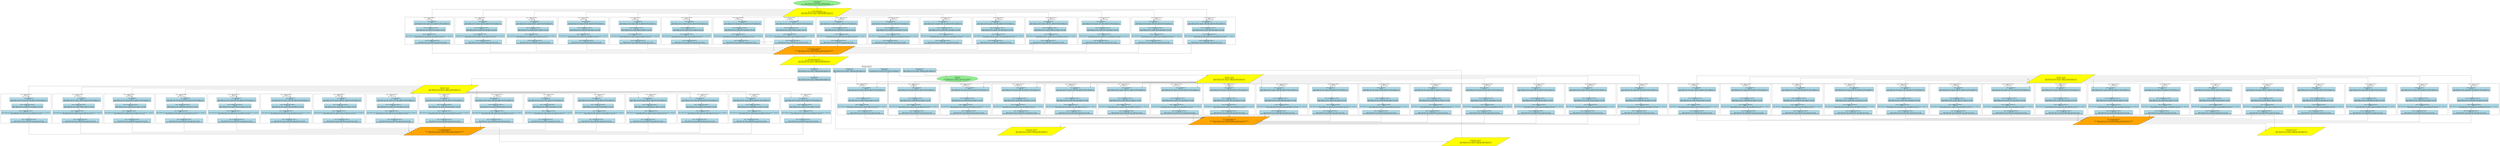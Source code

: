 // FA Pool 4-Layer Transformer\nSeq Len: 16384, Pool GPUs: 16
digraph fa_pool_transformer {
	graph [nodesep=0.5 rankdir=TB splines=ortho]
	node [fillcolor=lightblue shape=rectangle style=filled]
	input [label="Input Embedding\nGPU: [0-7]\nInput: [batch_size=1024, seq_len=?, hidden_dim=4096]\nOutput: [batch_size=1024, seq_len=?, hidden_dim=4096, partition=512]" fillcolor=lightgreen shape=ellipse]
	subgraph cluster_base {
		color=red label="Base Layer - GPUs [0-7]\nFFN Operations Only" style=dashed
		layer0_ffn_start [label="Layer 0 FFN Start\nGPU: [0-7]\nInput: [batch_size=1024, seq_len=?, hidden_dim=4096, partition=512]\nOutput: [batch_size=1024, seq_len=?, hidden_dim=4096, partition=512]"]
		layer1_ffn_start [label="Layer 1 FFN Start\nGPU: [0-7]\nInput: [batch_size=1024, seq_len=?, hidden_dim=4096, partition=512]\nOutput: [batch_size=1024, seq_len=?, hidden_dim=4096, partition=512]"]
		layer2_ffn_start [label="Layer 2 FFN Start\nGPU: [0-7]\nInput: [batch_size=1024, seq_len=?, hidden_dim=4096, partition=512]\nOutput: [batch_size=1024, seq_len=?, hidden_dim=4096, partition=512]"]
		layer3_ffn_start [label="Layer 3 FFN Start\nGPU: [0-7]\nInput: [batch_size=1024, seq_len=?, hidden_dim=4096, partition=512]\nOutput: [batch_size=1024, seq_len=?, hidden_dim=4096, partition=512]"]
		output_proj [label="Output Projection\nGPU: [0-7]\nInput: [batch_size=1024, seq_len=?, hidden_dim=4096, partition=512]\nOutput: [batch_size=1024, seq_len=?, vocab_size=?, partition=?]"]
	}
	send_to_pool [label="Send to Attention Pool\nGPU: [0-7] → [8-{7+attention_pool_gpus}]\nInput: [batch_size=1024, seq_len=?, hidden_dim=4096, partition=512]\nOutput: [batch_size=1024, seq_len=?, hidden_dim=4096, partition=512]" fillcolor=yellow shape=parallelogram]
	recv_from_pool [label="Receive from Attention Pool\nGPU: [8-{7+attention_pool_gpus}] → [0-7]\nInput: [batch_size=1024, seq_len=?, hidden_dim=4096, partition=512]\nOutput: [batch_size=1024, seq_len=?, hidden_dim=4096, partition=512]" fillcolor=yellow shape=parallelogram]
	subgraph cluster_layer0_attn_0 {
		label="Layer 0 Attention Block 0\nGPU: 8\nSeq: 0-1024"
		layer0_attn_qkv_0 [label="Layer 0 QKV Block 0\nGPU: 8\nInput: [batch_size=1024, seq_len=0-1024, hidden_dim=4096, partition=512]\nOutput: [batch_size=1024, seq_len=0-1024, heads=32, d_k=128, partition=512]"]
		layer0_attn_scores_0 [label="Layer 0 Attention Scores Block 0\nGPU: 8\nInput: [batch_size=1024, seq_len=0-1024, heads=32, d_k=128]\nOutput: [batch_size=1024, seq_len=0-1024, heads=32, d_k=128]"]
		layer0_attn_weighted_0 [label="Layer 0 Weighted Sum Block 0\nGPU: 8\nInput: [batch_size=1024, seq_len=0-1024, heads=32, d_k=128], [batch_size=1024, seq_len=?, seq_len=?]\nOutput: [batch_size=1024, seq_len=0-1024, heads=32, d_k=128]"]
		layer0_attn_out_0 [label="Layer 0 Attention Output Block 0\nGPU: 8\nInput: [batch_size=1024, seq_len=0-1024, heads=32, d_k=128]\nOutput: [batch_size=1024, seq_len=0-1024, hidden_dim=4096, partition=512]"]
	}
	subgraph cluster_layer0_attn_1 {
		label="Layer 0 Attention Block 1\nGPU: 9\nSeq: 1024-2048"
		layer0_attn_qkv_1 [label="Layer 0 QKV Block 1\nGPU: 9\nInput: [batch_size=1024, seq_len=1024-2048, hidden_dim=4096, partition=512]\nOutput: [batch_size=1024, seq_len=1024-2048, heads=32, d_k=128, partition=512]"]
		layer0_attn_scores_1 [label="Layer 0 Attention Scores Block 1\nGPU: 9\nInput: [batch_size=1024, seq_len=1024-2048, heads=32, d_k=128]\nOutput: [batch_size=1024, seq_len=1024-2048, heads=32, d_k=128]"]
		layer0_attn_weighted_1 [label="Layer 0 Weighted Sum Block 1\nGPU: 9\nInput: [batch_size=1024, seq_len=1024-2048, heads=32, d_k=128], [batch_size=1024, seq_len=?, seq_len=?]\nOutput: [batch_size=1024, seq_len=1024-2048, heads=32, d_k=128]"]
		layer0_attn_out_1 [label="Layer 0 Attention Output Block 1\nGPU: 9\nInput: [batch_size=1024, seq_len=1024-2048, heads=32, d_k=128]\nOutput: [batch_size=1024, seq_len=1024-2048, hidden_dim=4096, partition=512]"]
	}
	subgraph cluster_layer0_attn_2 {
		label="Layer 0 Attention Block 2\nGPU: 10\nSeq: 2048-3072"
		layer0_attn_qkv_2 [label="Layer 0 QKV Block 2\nGPU: 10\nInput: [batch_size=1024, seq_len=2048-3072, hidden_dim=4096, partition=512]\nOutput: [batch_size=1024, seq_len=2048-3072, heads=32, d_k=128, partition=512]"]
		layer0_attn_scores_2 [label="Layer 0 Attention Scores Block 2\nGPU: 10\nInput: [batch_size=1024, seq_len=2048-3072, heads=32, d_k=128]\nOutput: [batch_size=1024, seq_len=2048-3072, heads=32, d_k=128]"]
		layer0_attn_weighted_2 [label="Layer 0 Weighted Sum Block 2\nGPU: 10\nInput: [batch_size=1024, seq_len=2048-3072, heads=32, d_k=128], [batch_size=1024, seq_len=?, seq_len=?]\nOutput: [batch_size=1024, seq_len=2048-3072, heads=32, d_k=128]"]
		layer0_attn_out_2 [label="Layer 0 Attention Output Block 2\nGPU: 10\nInput: [batch_size=1024, seq_len=2048-3072, heads=32, d_k=128]\nOutput: [batch_size=1024, seq_len=2048-3072, hidden_dim=4096, partition=512]"]
	}
	subgraph cluster_layer0_attn_3 {
		label="Layer 0 Attention Block 3\nGPU: 11\nSeq: 3072-4096"
		layer0_attn_qkv_3 [label="Layer 0 QKV Block 3\nGPU: 11\nInput: [batch_size=1024, seq_len=3072-4096, hidden_dim=4096, partition=512]\nOutput: [batch_size=1024, seq_len=3072-4096, heads=32, d_k=128, partition=512]"]
		layer0_attn_scores_3 [label="Layer 0 Attention Scores Block 3\nGPU: 11\nInput: [batch_size=1024, seq_len=3072-4096, heads=32, d_k=128]\nOutput: [batch_size=1024, seq_len=3072-4096, heads=32, d_k=128]"]
		layer0_attn_weighted_3 [label="Layer 0 Weighted Sum Block 3\nGPU: 11\nInput: [batch_size=1024, seq_len=3072-4096, heads=32, d_k=128], [batch_size=1024, seq_len=?, seq_len=?]\nOutput: [batch_size=1024, seq_len=3072-4096, heads=32, d_k=128]"]
		layer0_attn_out_3 [label="Layer 0 Attention Output Block 3\nGPU: 11\nInput: [batch_size=1024, seq_len=3072-4096, heads=32, d_k=128]\nOutput: [batch_size=1024, seq_len=3072-4096, hidden_dim=4096, partition=512]"]
	}
	subgraph cluster_layer0_attn_4 {
		label="Layer 0 Attention Block 4\nGPU: 12\nSeq: 4096-5120"
		layer0_attn_qkv_4 [label="Layer 0 QKV Block 4\nGPU: 12\nInput: [batch_size=1024, seq_len=4096-5120, hidden_dim=4096, partition=512]\nOutput: [batch_size=1024, seq_len=4096-5120, heads=32, d_k=128, partition=512]"]
		layer0_attn_scores_4 [label="Layer 0 Attention Scores Block 4\nGPU: 12\nInput: [batch_size=1024, seq_len=4096-5120, heads=32, d_k=128]\nOutput: [batch_size=1024, seq_len=4096-5120, heads=32, d_k=128]"]
		layer0_attn_weighted_4 [label="Layer 0 Weighted Sum Block 4\nGPU: 12\nInput: [batch_size=1024, seq_len=4096-5120, heads=32, d_k=128], [batch_size=1024, seq_len=?, seq_len=?]\nOutput: [batch_size=1024, seq_len=4096-5120, heads=32, d_k=128]"]
		layer0_attn_out_4 [label="Layer 0 Attention Output Block 4\nGPU: 12\nInput: [batch_size=1024, seq_len=4096-5120, heads=32, d_k=128]\nOutput: [batch_size=1024, seq_len=4096-5120, hidden_dim=4096, partition=512]"]
	}
	subgraph cluster_layer0_attn_5 {
		label="Layer 0 Attention Block 5\nGPU: 13\nSeq: 5120-6144"
		layer0_attn_qkv_5 [label="Layer 0 QKV Block 5\nGPU: 13\nInput: [batch_size=1024, seq_len=5120-6144, hidden_dim=4096, partition=512]\nOutput: [batch_size=1024, seq_len=5120-6144, heads=32, d_k=128, partition=512]"]
		layer0_attn_scores_5 [label="Layer 0 Attention Scores Block 5\nGPU: 13\nInput: [batch_size=1024, seq_len=5120-6144, heads=32, d_k=128]\nOutput: [batch_size=1024, seq_len=5120-6144, heads=32, d_k=128]"]
		layer0_attn_weighted_5 [label="Layer 0 Weighted Sum Block 5\nGPU: 13\nInput: [batch_size=1024, seq_len=5120-6144, heads=32, d_k=128], [batch_size=1024, seq_len=?, seq_len=?]\nOutput: [batch_size=1024, seq_len=5120-6144, heads=32, d_k=128]"]
		layer0_attn_out_5 [label="Layer 0 Attention Output Block 5\nGPU: 13\nInput: [batch_size=1024, seq_len=5120-6144, heads=32, d_k=128]\nOutput: [batch_size=1024, seq_len=5120-6144, hidden_dim=4096, partition=512]"]
	}
	subgraph cluster_layer0_attn_6 {
		label="Layer 0 Attention Block 6\nGPU: 14\nSeq: 6144-7168"
		layer0_attn_qkv_6 [label="Layer 0 QKV Block 6\nGPU: 14\nInput: [batch_size=1024, seq_len=6144-7168, hidden_dim=4096, partition=512]\nOutput: [batch_size=1024, seq_len=6144-7168, heads=32, d_k=128, partition=512]"]
		layer0_attn_scores_6 [label="Layer 0 Attention Scores Block 6\nGPU: 14\nInput: [batch_size=1024, seq_len=6144-7168, heads=32, d_k=128]\nOutput: [batch_size=1024, seq_len=6144-7168, heads=32, d_k=128]"]
		layer0_attn_weighted_6 [label="Layer 0 Weighted Sum Block 6\nGPU: 14\nInput: [batch_size=1024, seq_len=6144-7168, heads=32, d_k=128], [batch_size=1024, seq_len=?, seq_len=?]\nOutput: [batch_size=1024, seq_len=6144-7168, heads=32, d_k=128]"]
		layer0_attn_out_6 [label="Layer 0 Attention Output Block 6\nGPU: 14\nInput: [batch_size=1024, seq_len=6144-7168, heads=32, d_k=128]\nOutput: [batch_size=1024, seq_len=6144-7168, hidden_dim=4096, partition=512]"]
	}
	subgraph cluster_layer0_attn_7 {
		label="Layer 0 Attention Block 7\nGPU: 15\nSeq: 7168-8192"
		layer0_attn_qkv_7 [label="Layer 0 QKV Block 7\nGPU: 15\nInput: [batch_size=1024, seq_len=7168-8192, hidden_dim=4096, partition=512]\nOutput: [batch_size=1024, seq_len=7168-8192, heads=32, d_k=128, partition=512]"]
		layer0_attn_scores_7 [label="Layer 0 Attention Scores Block 7\nGPU: 15\nInput: [batch_size=1024, seq_len=7168-8192, heads=32, d_k=128]\nOutput: [batch_size=1024, seq_len=7168-8192, heads=32, d_k=128]"]
		layer0_attn_weighted_7 [label="Layer 0 Weighted Sum Block 7\nGPU: 15\nInput: [batch_size=1024, seq_len=7168-8192, heads=32, d_k=128], [batch_size=1024, seq_len=?, seq_len=?]\nOutput: [batch_size=1024, seq_len=7168-8192, heads=32, d_k=128]"]
		layer0_attn_out_7 [label="Layer 0 Attention Output Block 7\nGPU: 15\nInput: [batch_size=1024, seq_len=7168-8192, heads=32, d_k=128]\nOutput: [batch_size=1024, seq_len=7168-8192, hidden_dim=4096, partition=512]"]
	}
	subgraph cluster_layer0_attn_8 {
		label="Layer 0 Attention Block 8\nGPU: 16\nSeq: 8192-9216"
		layer0_attn_qkv_8 [label="Layer 0 QKV Block 8\nGPU: 16\nInput: [batch_size=1024, seq_len=8192-9216, hidden_dim=4096, partition=512]\nOutput: [batch_size=1024, seq_len=8192-9216, heads=32, d_k=128, partition=512]"]
		layer0_attn_scores_8 [label="Layer 0 Attention Scores Block 8\nGPU: 16\nInput: [batch_size=1024, seq_len=8192-9216, heads=32, d_k=128]\nOutput: [batch_size=1024, seq_len=8192-9216, heads=32, d_k=128]"]
		layer0_attn_weighted_8 [label="Layer 0 Weighted Sum Block 8\nGPU: 16\nInput: [batch_size=1024, seq_len=8192-9216, heads=32, d_k=128], [batch_size=1024, seq_len=?, seq_len=?]\nOutput: [batch_size=1024, seq_len=8192-9216, heads=32, d_k=128]"]
		layer0_attn_out_8 [label="Layer 0 Attention Output Block 8\nGPU: 16\nInput: [batch_size=1024, seq_len=8192-9216, heads=32, d_k=128]\nOutput: [batch_size=1024, seq_len=8192-9216, hidden_dim=4096, partition=512]"]
	}
	subgraph cluster_layer0_attn_9 {
		label="Layer 0 Attention Block 9\nGPU: 17\nSeq: 9216-10240"
		layer0_attn_qkv_9 [label="Layer 0 QKV Block 9\nGPU: 17\nInput: [batch_size=1024, seq_len=9216-10240, hidden_dim=4096, partition=512]\nOutput: [batch_size=1024, seq_len=9216-10240, heads=32, d_k=128, partition=512]"]
		layer0_attn_scores_9 [label="Layer 0 Attention Scores Block 9\nGPU: 17\nInput: [batch_size=1024, seq_len=9216-10240, heads=32, d_k=128]\nOutput: [batch_size=1024, seq_len=9216-10240, heads=32, d_k=128]"]
		layer0_attn_weighted_9 [label="Layer 0 Weighted Sum Block 9\nGPU: 17\nInput: [batch_size=1024, seq_len=9216-10240, heads=32, d_k=128], [batch_size=1024, seq_len=?, seq_len=?]\nOutput: [batch_size=1024, seq_len=9216-10240, heads=32, d_k=128]"]
		layer0_attn_out_9 [label="Layer 0 Attention Output Block 9\nGPU: 17\nInput: [batch_size=1024, seq_len=9216-10240, heads=32, d_k=128]\nOutput: [batch_size=1024, seq_len=9216-10240, hidden_dim=4096, partition=512]"]
	}
	subgraph cluster_layer0_attn_10 {
		label="Layer 0 Attention Block 10\nGPU: 18\nSeq: 10240-11264"
		layer0_attn_qkv_10 [label="Layer 0 QKV Block 10\nGPU: 18\nInput: [batch_size=1024, seq_len=10240-11264, hidden_dim=4096, partition=512]\nOutput: [batch_size=1024, seq_len=10240-11264, heads=32, d_k=128, partition=512]"]
		layer0_attn_scores_10 [label="Layer 0 Attention Scores Block 10\nGPU: 18\nInput: [batch_size=1024, seq_len=10240-11264, heads=32, d_k=128]\nOutput: [batch_size=1024, seq_len=10240-11264, heads=32, d_k=128]"]
		layer0_attn_weighted_10 [label="Layer 0 Weighted Sum Block 10\nGPU: 18\nInput: [batch_size=1024, seq_len=10240-11264, heads=32, d_k=128], [batch_size=1024, seq_len=?, seq_len=?]\nOutput: [batch_size=1024, seq_len=10240-11264, heads=32, d_k=128]"]
		layer0_attn_out_10 [label="Layer 0 Attention Output Block 10\nGPU: 18\nInput: [batch_size=1024, seq_len=10240-11264, heads=32, d_k=128]\nOutput: [batch_size=1024, seq_len=10240-11264, hidden_dim=4096, partition=512]"]
	}
	subgraph cluster_layer0_attn_11 {
		label="Layer 0 Attention Block 11\nGPU: 19\nSeq: 11264-12288"
		layer0_attn_qkv_11 [label="Layer 0 QKV Block 11\nGPU: 19\nInput: [batch_size=1024, seq_len=11264-12288, hidden_dim=4096, partition=512]\nOutput: [batch_size=1024, seq_len=11264-12288, heads=32, d_k=128, partition=512]"]
		layer0_attn_scores_11 [label="Layer 0 Attention Scores Block 11\nGPU: 19\nInput: [batch_size=1024, seq_len=11264-12288, heads=32, d_k=128]\nOutput: [batch_size=1024, seq_len=11264-12288, heads=32, d_k=128]"]
		layer0_attn_weighted_11 [label="Layer 0 Weighted Sum Block 11\nGPU: 19\nInput: [batch_size=1024, seq_len=11264-12288, heads=32, d_k=128], [batch_size=1024, seq_len=?, seq_len=?]\nOutput: [batch_size=1024, seq_len=11264-12288, heads=32, d_k=128]"]
		layer0_attn_out_11 [label="Layer 0 Attention Output Block 11\nGPU: 19\nInput: [batch_size=1024, seq_len=11264-12288, heads=32, d_k=128]\nOutput: [batch_size=1024, seq_len=11264-12288, hidden_dim=4096, partition=512]"]
	}
	subgraph cluster_layer0_attn_12 {
		label="Layer 0 Attention Block 12\nGPU: 20\nSeq: 12288-13312"
		layer0_attn_qkv_12 [label="Layer 0 QKV Block 12\nGPU: 20\nInput: [batch_size=1024, seq_len=12288-13312, hidden_dim=4096, partition=512]\nOutput: [batch_size=1024, seq_len=12288-13312, heads=32, d_k=128, partition=512]"]
		layer0_attn_scores_12 [label="Layer 0 Attention Scores Block 12\nGPU: 20\nInput: [batch_size=1024, seq_len=12288-13312, heads=32, d_k=128]\nOutput: [batch_size=1024, seq_len=12288-13312, heads=32, d_k=128]"]
		layer0_attn_weighted_12 [label="Layer 0 Weighted Sum Block 12\nGPU: 20\nInput: [batch_size=1024, seq_len=12288-13312, heads=32, d_k=128], [batch_size=1024, seq_len=?, seq_len=?]\nOutput: [batch_size=1024, seq_len=12288-13312, heads=32, d_k=128]"]
		layer0_attn_out_12 [label="Layer 0 Attention Output Block 12\nGPU: 20\nInput: [batch_size=1024, seq_len=12288-13312, heads=32, d_k=128]\nOutput: [batch_size=1024, seq_len=12288-13312, hidden_dim=4096, partition=512]"]
	}
	subgraph cluster_layer0_attn_13 {
		label="Layer 0 Attention Block 13\nGPU: 21\nSeq: 13312-14336"
		layer0_attn_qkv_13 [label="Layer 0 QKV Block 13\nGPU: 21\nInput: [batch_size=1024, seq_len=13312-14336, hidden_dim=4096, partition=512]\nOutput: [batch_size=1024, seq_len=13312-14336, heads=32, d_k=128, partition=512]"]
		layer0_attn_scores_13 [label="Layer 0 Attention Scores Block 13\nGPU: 21\nInput: [batch_size=1024, seq_len=13312-14336, heads=32, d_k=128]\nOutput: [batch_size=1024, seq_len=13312-14336, heads=32, d_k=128]"]
		layer0_attn_weighted_13 [label="Layer 0 Weighted Sum Block 13\nGPU: 21\nInput: [batch_size=1024, seq_len=13312-14336, heads=32, d_k=128], [batch_size=1024, seq_len=?, seq_len=?]\nOutput: [batch_size=1024, seq_len=13312-14336, heads=32, d_k=128]"]
		layer0_attn_out_13 [label="Layer 0 Attention Output Block 13\nGPU: 21\nInput: [batch_size=1024, seq_len=13312-14336, heads=32, d_k=128]\nOutput: [batch_size=1024, seq_len=13312-14336, hidden_dim=4096, partition=512]"]
	}
	subgraph cluster_layer0_attn_14 {
		label="Layer 0 Attention Block 14\nGPU: 22\nSeq: 14336-15360"
		layer0_attn_qkv_14 [label="Layer 0 QKV Block 14\nGPU: 22\nInput: [batch_size=1024, seq_len=14336-15360, hidden_dim=4096, partition=512]\nOutput: [batch_size=1024, seq_len=14336-15360, heads=32, d_k=128, partition=512]"]
		layer0_attn_scores_14 [label="Layer 0 Attention Scores Block 14\nGPU: 22\nInput: [batch_size=1024, seq_len=14336-15360, heads=32, d_k=128]\nOutput: [batch_size=1024, seq_len=14336-15360, heads=32, d_k=128]"]
		layer0_attn_weighted_14 [label="Layer 0 Weighted Sum Block 14\nGPU: 22\nInput: [batch_size=1024, seq_len=14336-15360, heads=32, d_k=128], [batch_size=1024, seq_len=?, seq_len=?]\nOutput: [batch_size=1024, seq_len=14336-15360, heads=32, d_k=128]"]
		layer0_attn_out_14 [label="Layer 0 Attention Output Block 14\nGPU: 22\nInput: [batch_size=1024, seq_len=14336-15360, heads=32, d_k=128]\nOutput: [batch_size=1024, seq_len=14336-15360, hidden_dim=4096, partition=512]"]
	}
	subgraph cluster_layer0_attn_15 {
		label="Layer 0 Attention Block 15\nGPU: 23\nSeq: 15360-16384"
		layer0_attn_qkv_15 [label="Layer 0 QKV Block 15\nGPU: 23\nInput: [batch_size=1024, seq_len=15360-16384, hidden_dim=4096, partition=512]\nOutput: [batch_size=1024, seq_len=15360-16384, heads=32, d_k=128, partition=512]"]
		layer0_attn_scores_15 [label="Layer 0 Attention Scores Block 15\nGPU: 23\nInput: [batch_size=1024, seq_len=15360-16384, heads=32, d_k=128]\nOutput: [batch_size=1024, seq_len=15360-16384, heads=32, d_k=128]"]
		layer0_attn_weighted_15 [label="Layer 0 Weighted Sum Block 15\nGPU: 23\nInput: [batch_size=1024, seq_len=15360-16384, heads=32, d_k=128], [batch_size=1024, seq_len=?, seq_len=?]\nOutput: [batch_size=1024, seq_len=15360-16384, heads=32, d_k=128]"]
		layer0_attn_out_15 [label="Layer 0 Attention Output Block 15\nGPU: 23\nInput: [batch_size=1024, seq_len=15360-16384, heads=32, d_k=128]\nOutput: [batch_size=1024, seq_len=15360-16384, hidden_dim=4096, partition=512]"]
	}
	layer0_attn_aggregate [label="Layer 0 Attention Aggregation\nGPU: All Pool GPUs\nInput: [batch_size=1024, seq_len=?, hidden_dim=4096, partition=512] from each block\nOutput: [batch_size=1024, seq_len=?, hidden_dim=4096, partition=512]" fillcolor=orange shape=parallelogram]
	send_to_pool_1 [label="Send Layer 1 to Pool\nGPU: [0-7] → [8-23]\nInput: [batch_size=1024, seq_len=?, hidden_dim=4096, partition=512]\nOutput: [batch_size=1024, seq_len=?, hidden_dim=4096, partition=512]" fillcolor=yellow shape=parallelogram]
	subgraph cluster_layer1_attn_0 {
		label="Layer 1 Attention Block 0\nGPU: 8\nSeq: 0-1024"
		layer1_attn_qkv_0 [label="Layer 1 QKV Block 0\nGPU: 8\nInput: [batch_size=1024, seq_len=0-1024, hidden_dim=4096, partition=512]\nOutput: [batch_size=1024, seq_len=0-1024, heads=32, d_k=128, partition=512]"]
		layer1_attn_scores_0 [label="Layer 1 Attention Scores Block 0\nGPU: 8\nInput: [batch_size=1024, seq_len=0-1024, heads=32, d_k=128]\nOutput: [batch_size=1024, seq_len=0-1024, heads=32, d_k=128]"]
		layer1_attn_weighted_0 [label="Layer 1 Weighted Sum Block 0\nGPU: 8\nInput: [batch_size=1024, seq_len=0-1024, heads=32, d_k=128], [batch_size=1024, seq_len=?, seq_len=?]\nOutput: [batch_size=1024, seq_len=0-1024, heads=32, d_k=128]"]
		layer1_attn_out_0 [label="Layer 1 Attention Output Block 0\nGPU: 8\nInput: [batch_size=1024, seq_len=0-1024, heads=32, d_k=128]\nOutput: [batch_size=1024, seq_len=0-1024, hidden_dim=4096, partition=512]"]
	}
	subgraph cluster_layer1_attn_1 {
		label="Layer 1 Attention Block 1\nGPU: 9\nSeq: 1024-2048"
		layer1_attn_qkv_1 [label="Layer 1 QKV Block 1\nGPU: 9\nInput: [batch_size=1024, seq_len=1024-2048, hidden_dim=4096, partition=512]\nOutput: [batch_size=1024, seq_len=1024-2048, heads=32, d_k=128, partition=512]"]
		layer1_attn_scores_1 [label="Layer 1 Attention Scores Block 1\nGPU: 9\nInput: [batch_size=1024, seq_len=1024-2048, heads=32, d_k=128]\nOutput: [batch_size=1024, seq_len=1024-2048, heads=32, d_k=128]"]
		layer1_attn_weighted_1 [label="Layer 1 Weighted Sum Block 1\nGPU: 9\nInput: [batch_size=1024, seq_len=1024-2048, heads=32, d_k=128], [batch_size=1024, seq_len=?, seq_len=?]\nOutput: [batch_size=1024, seq_len=1024-2048, heads=32, d_k=128]"]
		layer1_attn_out_1 [label="Layer 1 Attention Output Block 1\nGPU: 9\nInput: [batch_size=1024, seq_len=1024-2048, heads=32, d_k=128]\nOutput: [batch_size=1024, seq_len=1024-2048, hidden_dim=4096, partition=512]"]
	}
	subgraph cluster_layer1_attn_2 {
		label="Layer 1 Attention Block 2\nGPU: 10\nSeq: 2048-3072"
		layer1_attn_qkv_2 [label="Layer 1 QKV Block 2\nGPU: 10\nInput: [batch_size=1024, seq_len=2048-3072, hidden_dim=4096, partition=512]\nOutput: [batch_size=1024, seq_len=2048-3072, heads=32, d_k=128, partition=512]"]
		layer1_attn_scores_2 [label="Layer 1 Attention Scores Block 2\nGPU: 10\nInput: [batch_size=1024, seq_len=2048-3072, heads=32, d_k=128]\nOutput: [batch_size=1024, seq_len=2048-3072, heads=32, d_k=128]"]
		layer1_attn_weighted_2 [label="Layer 1 Weighted Sum Block 2\nGPU: 10\nInput: [batch_size=1024, seq_len=2048-3072, heads=32, d_k=128], [batch_size=1024, seq_len=?, seq_len=?]\nOutput: [batch_size=1024, seq_len=2048-3072, heads=32, d_k=128]"]
		layer1_attn_out_2 [label="Layer 1 Attention Output Block 2\nGPU: 10\nInput: [batch_size=1024, seq_len=2048-3072, heads=32, d_k=128]\nOutput: [batch_size=1024, seq_len=2048-3072, hidden_dim=4096, partition=512]"]
	}
	subgraph cluster_layer1_attn_3 {
		label="Layer 1 Attention Block 3\nGPU: 11\nSeq: 3072-4096"
		layer1_attn_qkv_3 [label="Layer 1 QKV Block 3\nGPU: 11\nInput: [batch_size=1024, seq_len=3072-4096, hidden_dim=4096, partition=512]\nOutput: [batch_size=1024, seq_len=3072-4096, heads=32, d_k=128, partition=512]"]
		layer1_attn_scores_3 [label="Layer 1 Attention Scores Block 3\nGPU: 11\nInput: [batch_size=1024, seq_len=3072-4096, heads=32, d_k=128]\nOutput: [batch_size=1024, seq_len=3072-4096, heads=32, d_k=128]"]
		layer1_attn_weighted_3 [label="Layer 1 Weighted Sum Block 3\nGPU: 11\nInput: [batch_size=1024, seq_len=3072-4096, heads=32, d_k=128], [batch_size=1024, seq_len=?, seq_len=?]\nOutput: [batch_size=1024, seq_len=3072-4096, heads=32, d_k=128]"]
		layer1_attn_out_3 [label="Layer 1 Attention Output Block 3\nGPU: 11\nInput: [batch_size=1024, seq_len=3072-4096, heads=32, d_k=128]\nOutput: [batch_size=1024, seq_len=3072-4096, hidden_dim=4096, partition=512]"]
	}
	subgraph cluster_layer1_attn_4 {
		label="Layer 1 Attention Block 4\nGPU: 12\nSeq: 4096-5120"
		layer1_attn_qkv_4 [label="Layer 1 QKV Block 4\nGPU: 12\nInput: [batch_size=1024, seq_len=4096-5120, hidden_dim=4096, partition=512]\nOutput: [batch_size=1024, seq_len=4096-5120, heads=32, d_k=128, partition=512]"]
		layer1_attn_scores_4 [label="Layer 1 Attention Scores Block 4\nGPU: 12\nInput: [batch_size=1024, seq_len=4096-5120, heads=32, d_k=128]\nOutput: [batch_size=1024, seq_len=4096-5120, heads=32, d_k=128]"]
		layer1_attn_weighted_4 [label="Layer 1 Weighted Sum Block 4\nGPU: 12\nInput: [batch_size=1024, seq_len=4096-5120, heads=32, d_k=128], [batch_size=1024, seq_len=?, seq_len=?]\nOutput: [batch_size=1024, seq_len=4096-5120, heads=32, d_k=128]"]
		layer1_attn_out_4 [label="Layer 1 Attention Output Block 4\nGPU: 12\nInput: [batch_size=1024, seq_len=4096-5120, heads=32, d_k=128]\nOutput: [batch_size=1024, seq_len=4096-5120, hidden_dim=4096, partition=512]"]
	}
	subgraph cluster_layer1_attn_5 {
		label="Layer 1 Attention Block 5\nGPU: 13\nSeq: 5120-6144"
		layer1_attn_qkv_5 [label="Layer 1 QKV Block 5\nGPU: 13\nInput: [batch_size=1024, seq_len=5120-6144, hidden_dim=4096, partition=512]\nOutput: [batch_size=1024, seq_len=5120-6144, heads=32, d_k=128, partition=512]"]
		layer1_attn_scores_5 [label="Layer 1 Attention Scores Block 5\nGPU: 13\nInput: [batch_size=1024, seq_len=5120-6144, heads=32, d_k=128]\nOutput: [batch_size=1024, seq_len=5120-6144, heads=32, d_k=128]"]
		layer1_attn_weighted_5 [label="Layer 1 Weighted Sum Block 5\nGPU: 13\nInput: [batch_size=1024, seq_len=5120-6144, heads=32, d_k=128], [batch_size=1024, seq_len=?, seq_len=?]\nOutput: [batch_size=1024, seq_len=5120-6144, heads=32, d_k=128]"]
		layer1_attn_out_5 [label="Layer 1 Attention Output Block 5\nGPU: 13\nInput: [batch_size=1024, seq_len=5120-6144, heads=32, d_k=128]\nOutput: [batch_size=1024, seq_len=5120-6144, hidden_dim=4096, partition=512]"]
	}
	subgraph cluster_layer1_attn_6 {
		label="Layer 1 Attention Block 6\nGPU: 14\nSeq: 6144-7168"
		layer1_attn_qkv_6 [label="Layer 1 QKV Block 6\nGPU: 14\nInput: [batch_size=1024, seq_len=6144-7168, hidden_dim=4096, partition=512]\nOutput: [batch_size=1024, seq_len=6144-7168, heads=32, d_k=128, partition=512]"]
		layer1_attn_scores_6 [label="Layer 1 Attention Scores Block 6\nGPU: 14\nInput: [batch_size=1024, seq_len=6144-7168, heads=32, d_k=128]\nOutput: [batch_size=1024, seq_len=6144-7168, heads=32, d_k=128]"]
		layer1_attn_weighted_6 [label="Layer 1 Weighted Sum Block 6\nGPU: 14\nInput: [batch_size=1024, seq_len=6144-7168, heads=32, d_k=128], [batch_size=1024, seq_len=?, seq_len=?]\nOutput: [batch_size=1024, seq_len=6144-7168, heads=32, d_k=128]"]
		layer1_attn_out_6 [label="Layer 1 Attention Output Block 6\nGPU: 14\nInput: [batch_size=1024, seq_len=6144-7168, heads=32, d_k=128]\nOutput: [batch_size=1024, seq_len=6144-7168, hidden_dim=4096, partition=512]"]
	}
	subgraph cluster_layer1_attn_7 {
		label="Layer 1 Attention Block 7\nGPU: 15\nSeq: 7168-8192"
		layer1_attn_qkv_7 [label="Layer 1 QKV Block 7\nGPU: 15\nInput: [batch_size=1024, seq_len=7168-8192, hidden_dim=4096, partition=512]\nOutput: [batch_size=1024, seq_len=7168-8192, heads=32, d_k=128, partition=512]"]
		layer1_attn_scores_7 [label="Layer 1 Attention Scores Block 7\nGPU: 15\nInput: [batch_size=1024, seq_len=7168-8192, heads=32, d_k=128]\nOutput: [batch_size=1024, seq_len=7168-8192, heads=32, d_k=128]"]
		layer1_attn_weighted_7 [label="Layer 1 Weighted Sum Block 7\nGPU: 15\nInput: [batch_size=1024, seq_len=7168-8192, heads=32, d_k=128], [batch_size=1024, seq_len=?, seq_len=?]\nOutput: [batch_size=1024, seq_len=7168-8192, heads=32, d_k=128]"]
		layer1_attn_out_7 [label="Layer 1 Attention Output Block 7\nGPU: 15\nInput: [batch_size=1024, seq_len=7168-8192, heads=32, d_k=128]\nOutput: [batch_size=1024, seq_len=7168-8192, hidden_dim=4096, partition=512]"]
	}
	subgraph cluster_layer1_attn_8 {
		label="Layer 1 Attention Block 8\nGPU: 16\nSeq: 8192-9216"
		layer1_attn_qkv_8 [label="Layer 1 QKV Block 8\nGPU: 16\nInput: [batch_size=1024, seq_len=8192-9216, hidden_dim=4096, partition=512]\nOutput: [batch_size=1024, seq_len=8192-9216, heads=32, d_k=128, partition=512]"]
		layer1_attn_scores_8 [label="Layer 1 Attention Scores Block 8\nGPU: 16\nInput: [batch_size=1024, seq_len=8192-9216, heads=32, d_k=128]\nOutput: [batch_size=1024, seq_len=8192-9216, heads=32, d_k=128]"]
		layer1_attn_weighted_8 [label="Layer 1 Weighted Sum Block 8\nGPU: 16\nInput: [batch_size=1024, seq_len=8192-9216, heads=32, d_k=128], [batch_size=1024, seq_len=?, seq_len=?]\nOutput: [batch_size=1024, seq_len=8192-9216, heads=32, d_k=128]"]
		layer1_attn_out_8 [label="Layer 1 Attention Output Block 8\nGPU: 16\nInput: [batch_size=1024, seq_len=8192-9216, heads=32, d_k=128]\nOutput: [batch_size=1024, seq_len=8192-9216, hidden_dim=4096, partition=512]"]
	}
	subgraph cluster_layer1_attn_9 {
		label="Layer 1 Attention Block 9\nGPU: 17\nSeq: 9216-10240"
		layer1_attn_qkv_9 [label="Layer 1 QKV Block 9\nGPU: 17\nInput: [batch_size=1024, seq_len=9216-10240, hidden_dim=4096, partition=512]\nOutput: [batch_size=1024, seq_len=9216-10240, heads=32, d_k=128, partition=512]"]
		layer1_attn_scores_9 [label="Layer 1 Attention Scores Block 9\nGPU: 17\nInput: [batch_size=1024, seq_len=9216-10240, heads=32, d_k=128]\nOutput: [batch_size=1024, seq_len=9216-10240, heads=32, d_k=128]"]
		layer1_attn_weighted_9 [label="Layer 1 Weighted Sum Block 9\nGPU: 17\nInput: [batch_size=1024, seq_len=9216-10240, heads=32, d_k=128], [batch_size=1024, seq_len=?, seq_len=?]\nOutput: [batch_size=1024, seq_len=9216-10240, heads=32, d_k=128]"]
		layer1_attn_out_9 [label="Layer 1 Attention Output Block 9\nGPU: 17\nInput: [batch_size=1024, seq_len=9216-10240, heads=32, d_k=128]\nOutput: [batch_size=1024, seq_len=9216-10240, hidden_dim=4096, partition=512]"]
	}
	subgraph cluster_layer1_attn_10 {
		label="Layer 1 Attention Block 10\nGPU: 18\nSeq: 10240-11264"
		layer1_attn_qkv_10 [label="Layer 1 QKV Block 10\nGPU: 18\nInput: [batch_size=1024, seq_len=10240-11264, hidden_dim=4096, partition=512]\nOutput: [batch_size=1024, seq_len=10240-11264, heads=32, d_k=128, partition=512]"]
		layer1_attn_scores_10 [label="Layer 1 Attention Scores Block 10\nGPU: 18\nInput: [batch_size=1024, seq_len=10240-11264, heads=32, d_k=128]\nOutput: [batch_size=1024, seq_len=10240-11264, heads=32, d_k=128]"]
		layer1_attn_weighted_10 [label="Layer 1 Weighted Sum Block 10\nGPU: 18\nInput: [batch_size=1024, seq_len=10240-11264, heads=32, d_k=128], [batch_size=1024, seq_len=?, seq_len=?]\nOutput: [batch_size=1024, seq_len=10240-11264, heads=32, d_k=128]"]
		layer1_attn_out_10 [label="Layer 1 Attention Output Block 10\nGPU: 18\nInput: [batch_size=1024, seq_len=10240-11264, heads=32, d_k=128]\nOutput: [batch_size=1024, seq_len=10240-11264, hidden_dim=4096, partition=512]"]
	}
	subgraph cluster_layer1_attn_11 {
		label="Layer 1 Attention Block 11\nGPU: 19\nSeq: 11264-12288"
		layer1_attn_qkv_11 [label="Layer 1 QKV Block 11\nGPU: 19\nInput: [batch_size=1024, seq_len=11264-12288, hidden_dim=4096, partition=512]\nOutput: [batch_size=1024, seq_len=11264-12288, heads=32, d_k=128, partition=512]"]
		layer1_attn_scores_11 [label="Layer 1 Attention Scores Block 11\nGPU: 19\nInput: [batch_size=1024, seq_len=11264-12288, heads=32, d_k=128]\nOutput: [batch_size=1024, seq_len=11264-12288, heads=32, d_k=128]"]
		layer1_attn_weighted_11 [label="Layer 1 Weighted Sum Block 11\nGPU: 19\nInput: [batch_size=1024, seq_len=11264-12288, heads=32, d_k=128], [batch_size=1024, seq_len=?, seq_len=?]\nOutput: [batch_size=1024, seq_len=11264-12288, heads=32, d_k=128]"]
		layer1_attn_out_11 [label="Layer 1 Attention Output Block 11\nGPU: 19\nInput: [batch_size=1024, seq_len=11264-12288, heads=32, d_k=128]\nOutput: [batch_size=1024, seq_len=11264-12288, hidden_dim=4096, partition=512]"]
	}
	subgraph cluster_layer1_attn_12 {
		label="Layer 1 Attention Block 12\nGPU: 20\nSeq: 12288-13312"
		layer1_attn_qkv_12 [label="Layer 1 QKV Block 12\nGPU: 20\nInput: [batch_size=1024, seq_len=12288-13312, hidden_dim=4096, partition=512]\nOutput: [batch_size=1024, seq_len=12288-13312, heads=32, d_k=128, partition=512]"]
		layer1_attn_scores_12 [label="Layer 1 Attention Scores Block 12\nGPU: 20\nInput: [batch_size=1024, seq_len=12288-13312, heads=32, d_k=128]\nOutput: [batch_size=1024, seq_len=12288-13312, heads=32, d_k=128]"]
		layer1_attn_weighted_12 [label="Layer 1 Weighted Sum Block 12\nGPU: 20\nInput: [batch_size=1024, seq_len=12288-13312, heads=32, d_k=128], [batch_size=1024, seq_len=?, seq_len=?]\nOutput: [batch_size=1024, seq_len=12288-13312, heads=32, d_k=128]"]
		layer1_attn_out_12 [label="Layer 1 Attention Output Block 12\nGPU: 20\nInput: [batch_size=1024, seq_len=12288-13312, heads=32, d_k=128]\nOutput: [batch_size=1024, seq_len=12288-13312, hidden_dim=4096, partition=512]"]
	}
	subgraph cluster_layer1_attn_13 {
		label="Layer 1 Attention Block 13\nGPU: 21\nSeq: 13312-14336"
		layer1_attn_qkv_13 [label="Layer 1 QKV Block 13\nGPU: 21\nInput: [batch_size=1024, seq_len=13312-14336, hidden_dim=4096, partition=512]\nOutput: [batch_size=1024, seq_len=13312-14336, heads=32, d_k=128, partition=512]"]
		layer1_attn_scores_13 [label="Layer 1 Attention Scores Block 13\nGPU: 21\nInput: [batch_size=1024, seq_len=13312-14336, heads=32, d_k=128]\nOutput: [batch_size=1024, seq_len=13312-14336, heads=32, d_k=128]"]
		layer1_attn_weighted_13 [label="Layer 1 Weighted Sum Block 13\nGPU: 21\nInput: [batch_size=1024, seq_len=13312-14336, heads=32, d_k=128], [batch_size=1024, seq_len=?, seq_len=?]\nOutput: [batch_size=1024, seq_len=13312-14336, heads=32, d_k=128]"]
		layer1_attn_out_13 [label="Layer 1 Attention Output Block 13\nGPU: 21\nInput: [batch_size=1024, seq_len=13312-14336, heads=32, d_k=128]\nOutput: [batch_size=1024, seq_len=13312-14336, hidden_dim=4096, partition=512]"]
	}
	subgraph cluster_layer1_attn_14 {
		label="Layer 1 Attention Block 14\nGPU: 22\nSeq: 14336-15360"
		layer1_attn_qkv_14 [label="Layer 1 QKV Block 14\nGPU: 22\nInput: [batch_size=1024, seq_len=14336-15360, hidden_dim=4096, partition=512]\nOutput: [batch_size=1024, seq_len=14336-15360, heads=32, d_k=128, partition=512]"]
		layer1_attn_scores_14 [label="Layer 1 Attention Scores Block 14\nGPU: 22\nInput: [batch_size=1024, seq_len=14336-15360, heads=32, d_k=128]\nOutput: [batch_size=1024, seq_len=14336-15360, heads=32, d_k=128]"]
		layer1_attn_weighted_14 [label="Layer 1 Weighted Sum Block 14\nGPU: 22\nInput: [batch_size=1024, seq_len=14336-15360, heads=32, d_k=128], [batch_size=1024, seq_len=?, seq_len=?]\nOutput: [batch_size=1024, seq_len=14336-15360, heads=32, d_k=128]"]
		layer1_attn_out_14 [label="Layer 1 Attention Output Block 14\nGPU: 22\nInput: [batch_size=1024, seq_len=14336-15360, heads=32, d_k=128]\nOutput: [batch_size=1024, seq_len=14336-15360, hidden_dim=4096, partition=512]"]
	}
	subgraph cluster_layer1_attn_15 {
		label="Layer 1 Attention Block 15\nGPU: 23\nSeq: 15360-16384"
		layer1_attn_qkv_15 [label="Layer 1 QKV Block 15\nGPU: 23\nInput: [batch_size=1024, seq_len=15360-16384, hidden_dim=4096, partition=512]\nOutput: [batch_size=1024, seq_len=15360-16384, heads=32, d_k=128, partition=512]"]
		layer1_attn_scores_15 [label="Layer 1 Attention Scores Block 15\nGPU: 23\nInput: [batch_size=1024, seq_len=15360-16384, heads=32, d_k=128]\nOutput: [batch_size=1024, seq_len=15360-16384, heads=32, d_k=128]"]
		layer1_attn_weighted_15 [label="Layer 1 Weighted Sum Block 15\nGPU: 23\nInput: [batch_size=1024, seq_len=15360-16384, heads=32, d_k=128], [batch_size=1024, seq_len=?, seq_len=?]\nOutput: [batch_size=1024, seq_len=15360-16384, heads=32, d_k=128]"]
		layer1_attn_out_15 [label="Layer 1 Attention Output Block 15\nGPU: 23\nInput: [batch_size=1024, seq_len=15360-16384, heads=32, d_k=128]\nOutput: [batch_size=1024, seq_len=15360-16384, hidden_dim=4096, partition=512]"]
	}
	layer1_attn_aggregate [label="Layer 1 Attention Aggregation\nGPU: All Pool GPUs\nInput: [batch_size=1024, seq_len=?, hidden_dim=4096, partition=512] from each block\nOutput: [batch_size=1024, seq_len=?, hidden_dim=4096, partition=512]" fillcolor=orange shape=parallelogram]
	recv_from_pool_1 [label="Receive Layer 1 from Pool\nGPU: [8-23] → [0-7]\nInput: [batch_size=1024, seq_len=?, hidden_dim=4096, partition=512]\nOutput: [batch_size=1024, seq_len=?, hidden_dim=4096, partition=512]" fillcolor=yellow shape=parallelogram]
	send_to_pool_2 [label="Send Layer 2 to Pool\nGPU: [0-7] → [8-23]\nInput: [batch_size=1024, seq_len=?, hidden_dim=4096, partition=512]\nOutput: [batch_size=1024, seq_len=?, hidden_dim=4096, partition=512]" fillcolor=yellow shape=parallelogram]
	subgraph cluster_layer2_attn_0 {
		label="Layer 2 Attention Block 0\nGPU: 8\nSeq: 0-1024"
		layer2_attn_qkv_0 [label="Layer 2 QKV Block 0\nGPU: 8\nInput: [batch_size=1024, seq_len=0-1024, hidden_dim=4096, partition=512]\nOutput: [batch_size=1024, seq_len=0-1024, heads=32, d_k=128, partition=512]"]
		layer2_attn_scores_0 [label="Layer 2 Attention Scores Block 0\nGPU: 8\nInput: [batch_size=1024, seq_len=0-1024, heads=32, d_k=128]\nOutput: [batch_size=1024, seq_len=0-1024, heads=32, d_k=128]"]
		layer2_attn_weighted_0 [label="Layer 2 Weighted Sum Block 0\nGPU: 8\nInput: [batch_size=1024, seq_len=0-1024, heads=32, d_k=128], [batch_size=1024, seq_len=?, seq_len=?]\nOutput: [batch_size=1024, seq_len=0-1024, heads=32, d_k=128]"]
		layer2_attn_out_0 [label="Layer 2 Attention Output Block 0\nGPU: 8\nInput: [batch_size=1024, seq_len=0-1024, heads=32, d_k=128]\nOutput: [batch_size=1024, seq_len=0-1024, hidden_dim=4096, partition=512]"]
	}
	subgraph cluster_layer2_attn_1 {
		label="Layer 2 Attention Block 1\nGPU: 9\nSeq: 1024-2048"
		layer2_attn_qkv_1 [label="Layer 2 QKV Block 1\nGPU: 9\nInput: [batch_size=1024, seq_len=1024-2048, hidden_dim=4096, partition=512]\nOutput: [batch_size=1024, seq_len=1024-2048, heads=32, d_k=128, partition=512]"]
		layer2_attn_scores_1 [label="Layer 2 Attention Scores Block 1\nGPU: 9\nInput: [batch_size=1024, seq_len=1024-2048, heads=32, d_k=128]\nOutput: [batch_size=1024, seq_len=1024-2048, heads=32, d_k=128]"]
		layer2_attn_weighted_1 [label="Layer 2 Weighted Sum Block 1\nGPU: 9\nInput: [batch_size=1024, seq_len=1024-2048, heads=32, d_k=128], [batch_size=1024, seq_len=?, seq_len=?]\nOutput: [batch_size=1024, seq_len=1024-2048, heads=32, d_k=128]"]
		layer2_attn_out_1 [label="Layer 2 Attention Output Block 1\nGPU: 9\nInput: [batch_size=1024, seq_len=1024-2048, heads=32, d_k=128]\nOutput: [batch_size=1024, seq_len=1024-2048, hidden_dim=4096, partition=512]"]
	}
	subgraph cluster_layer2_attn_2 {
		label="Layer 2 Attention Block 2\nGPU: 10\nSeq: 2048-3072"
		layer2_attn_qkv_2 [label="Layer 2 QKV Block 2\nGPU: 10\nInput: [batch_size=1024, seq_len=2048-3072, hidden_dim=4096, partition=512]\nOutput: [batch_size=1024, seq_len=2048-3072, heads=32, d_k=128, partition=512]"]
		layer2_attn_scores_2 [label="Layer 2 Attention Scores Block 2\nGPU: 10\nInput: [batch_size=1024, seq_len=2048-3072, heads=32, d_k=128]\nOutput: [batch_size=1024, seq_len=2048-3072, heads=32, d_k=128]"]
		layer2_attn_weighted_2 [label="Layer 2 Weighted Sum Block 2\nGPU: 10\nInput: [batch_size=1024, seq_len=2048-3072, heads=32, d_k=128], [batch_size=1024, seq_len=?, seq_len=?]\nOutput: [batch_size=1024, seq_len=2048-3072, heads=32, d_k=128]"]
		layer2_attn_out_2 [label="Layer 2 Attention Output Block 2\nGPU: 10\nInput: [batch_size=1024, seq_len=2048-3072, heads=32, d_k=128]\nOutput: [batch_size=1024, seq_len=2048-3072, hidden_dim=4096, partition=512]"]
	}
	subgraph cluster_layer2_attn_3 {
		label="Layer 2 Attention Block 3\nGPU: 11\nSeq: 3072-4096"
		layer2_attn_qkv_3 [label="Layer 2 QKV Block 3\nGPU: 11\nInput: [batch_size=1024, seq_len=3072-4096, hidden_dim=4096, partition=512]\nOutput: [batch_size=1024, seq_len=3072-4096, heads=32, d_k=128, partition=512]"]
		layer2_attn_scores_3 [label="Layer 2 Attention Scores Block 3\nGPU: 11\nInput: [batch_size=1024, seq_len=3072-4096, heads=32, d_k=128]\nOutput: [batch_size=1024, seq_len=3072-4096, heads=32, d_k=128]"]
		layer2_attn_weighted_3 [label="Layer 2 Weighted Sum Block 3\nGPU: 11\nInput: [batch_size=1024, seq_len=3072-4096, heads=32, d_k=128], [batch_size=1024, seq_len=?, seq_len=?]\nOutput: [batch_size=1024, seq_len=3072-4096, heads=32, d_k=128]"]
		layer2_attn_out_3 [label="Layer 2 Attention Output Block 3\nGPU: 11\nInput: [batch_size=1024, seq_len=3072-4096, heads=32, d_k=128]\nOutput: [batch_size=1024, seq_len=3072-4096, hidden_dim=4096, partition=512]"]
	}
	subgraph cluster_layer2_attn_4 {
		label="Layer 2 Attention Block 4\nGPU: 12\nSeq: 4096-5120"
		layer2_attn_qkv_4 [label="Layer 2 QKV Block 4\nGPU: 12\nInput: [batch_size=1024, seq_len=4096-5120, hidden_dim=4096, partition=512]\nOutput: [batch_size=1024, seq_len=4096-5120, heads=32, d_k=128, partition=512]"]
		layer2_attn_scores_4 [label="Layer 2 Attention Scores Block 4\nGPU: 12\nInput: [batch_size=1024, seq_len=4096-5120, heads=32, d_k=128]\nOutput: [batch_size=1024, seq_len=4096-5120, heads=32, d_k=128]"]
		layer2_attn_weighted_4 [label="Layer 2 Weighted Sum Block 4\nGPU: 12\nInput: [batch_size=1024, seq_len=4096-5120, heads=32, d_k=128], [batch_size=1024, seq_len=?, seq_len=?]\nOutput: [batch_size=1024, seq_len=4096-5120, heads=32, d_k=128]"]
		layer2_attn_out_4 [label="Layer 2 Attention Output Block 4\nGPU: 12\nInput: [batch_size=1024, seq_len=4096-5120, heads=32, d_k=128]\nOutput: [batch_size=1024, seq_len=4096-5120, hidden_dim=4096, partition=512]"]
	}
	subgraph cluster_layer2_attn_5 {
		label="Layer 2 Attention Block 5\nGPU: 13\nSeq: 5120-6144"
		layer2_attn_qkv_5 [label="Layer 2 QKV Block 5\nGPU: 13\nInput: [batch_size=1024, seq_len=5120-6144, hidden_dim=4096, partition=512]\nOutput: [batch_size=1024, seq_len=5120-6144, heads=32, d_k=128, partition=512]"]
		layer2_attn_scores_5 [label="Layer 2 Attention Scores Block 5\nGPU: 13\nInput: [batch_size=1024, seq_len=5120-6144, heads=32, d_k=128]\nOutput: [batch_size=1024, seq_len=5120-6144, heads=32, d_k=128]"]
		layer2_attn_weighted_5 [label="Layer 2 Weighted Sum Block 5\nGPU: 13\nInput: [batch_size=1024, seq_len=5120-6144, heads=32, d_k=128], [batch_size=1024, seq_len=?, seq_len=?]\nOutput: [batch_size=1024, seq_len=5120-6144, heads=32, d_k=128]"]
		layer2_attn_out_5 [label="Layer 2 Attention Output Block 5\nGPU: 13\nInput: [batch_size=1024, seq_len=5120-6144, heads=32, d_k=128]\nOutput: [batch_size=1024, seq_len=5120-6144, hidden_dim=4096, partition=512]"]
	}
	subgraph cluster_layer2_attn_6 {
		label="Layer 2 Attention Block 6\nGPU: 14\nSeq: 6144-7168"
		layer2_attn_qkv_6 [label="Layer 2 QKV Block 6\nGPU: 14\nInput: [batch_size=1024, seq_len=6144-7168, hidden_dim=4096, partition=512]\nOutput: [batch_size=1024, seq_len=6144-7168, heads=32, d_k=128, partition=512]"]
		layer2_attn_scores_6 [label="Layer 2 Attention Scores Block 6\nGPU: 14\nInput: [batch_size=1024, seq_len=6144-7168, heads=32, d_k=128]\nOutput: [batch_size=1024, seq_len=6144-7168, heads=32, d_k=128]"]
		layer2_attn_weighted_6 [label="Layer 2 Weighted Sum Block 6\nGPU: 14\nInput: [batch_size=1024, seq_len=6144-7168, heads=32, d_k=128], [batch_size=1024, seq_len=?, seq_len=?]\nOutput: [batch_size=1024, seq_len=6144-7168, heads=32, d_k=128]"]
		layer2_attn_out_6 [label="Layer 2 Attention Output Block 6\nGPU: 14\nInput: [batch_size=1024, seq_len=6144-7168, heads=32, d_k=128]\nOutput: [batch_size=1024, seq_len=6144-7168, hidden_dim=4096, partition=512]"]
	}
	subgraph cluster_layer2_attn_7 {
		label="Layer 2 Attention Block 7\nGPU: 15\nSeq: 7168-8192"
		layer2_attn_qkv_7 [label="Layer 2 QKV Block 7\nGPU: 15\nInput: [batch_size=1024, seq_len=7168-8192, hidden_dim=4096, partition=512]\nOutput: [batch_size=1024, seq_len=7168-8192, heads=32, d_k=128, partition=512]"]
		layer2_attn_scores_7 [label="Layer 2 Attention Scores Block 7\nGPU: 15\nInput: [batch_size=1024, seq_len=7168-8192, heads=32, d_k=128]\nOutput: [batch_size=1024, seq_len=7168-8192, heads=32, d_k=128]"]
		layer2_attn_weighted_7 [label="Layer 2 Weighted Sum Block 7\nGPU: 15\nInput: [batch_size=1024, seq_len=7168-8192, heads=32, d_k=128], [batch_size=1024, seq_len=?, seq_len=?]\nOutput: [batch_size=1024, seq_len=7168-8192, heads=32, d_k=128]"]
		layer2_attn_out_7 [label="Layer 2 Attention Output Block 7\nGPU: 15\nInput: [batch_size=1024, seq_len=7168-8192, heads=32, d_k=128]\nOutput: [batch_size=1024, seq_len=7168-8192, hidden_dim=4096, partition=512]"]
	}
	subgraph cluster_layer2_attn_8 {
		label="Layer 2 Attention Block 8\nGPU: 16\nSeq: 8192-9216"
		layer2_attn_qkv_8 [label="Layer 2 QKV Block 8\nGPU: 16\nInput: [batch_size=1024, seq_len=8192-9216, hidden_dim=4096, partition=512]\nOutput: [batch_size=1024, seq_len=8192-9216, heads=32, d_k=128, partition=512]"]
		layer2_attn_scores_8 [label="Layer 2 Attention Scores Block 8\nGPU: 16\nInput: [batch_size=1024, seq_len=8192-9216, heads=32, d_k=128]\nOutput: [batch_size=1024, seq_len=8192-9216, heads=32, d_k=128]"]
		layer2_attn_weighted_8 [label="Layer 2 Weighted Sum Block 8\nGPU: 16\nInput: [batch_size=1024, seq_len=8192-9216, heads=32, d_k=128], [batch_size=1024, seq_len=?, seq_len=?]\nOutput: [batch_size=1024, seq_len=8192-9216, heads=32, d_k=128]"]
		layer2_attn_out_8 [label="Layer 2 Attention Output Block 8\nGPU: 16\nInput: [batch_size=1024, seq_len=8192-9216, heads=32, d_k=128]\nOutput: [batch_size=1024, seq_len=8192-9216, hidden_dim=4096, partition=512]"]
	}
	subgraph cluster_layer2_attn_9 {
		label="Layer 2 Attention Block 9\nGPU: 17\nSeq: 9216-10240"
		layer2_attn_qkv_9 [label="Layer 2 QKV Block 9\nGPU: 17\nInput: [batch_size=1024, seq_len=9216-10240, hidden_dim=4096, partition=512]\nOutput: [batch_size=1024, seq_len=9216-10240, heads=32, d_k=128, partition=512]"]
		layer2_attn_scores_9 [label="Layer 2 Attention Scores Block 9\nGPU: 17\nInput: [batch_size=1024, seq_len=9216-10240, heads=32, d_k=128]\nOutput: [batch_size=1024, seq_len=9216-10240, heads=32, d_k=128]"]
		layer2_attn_weighted_9 [label="Layer 2 Weighted Sum Block 9\nGPU: 17\nInput: [batch_size=1024, seq_len=9216-10240, heads=32, d_k=128], [batch_size=1024, seq_len=?, seq_len=?]\nOutput: [batch_size=1024, seq_len=9216-10240, heads=32, d_k=128]"]
		layer2_attn_out_9 [label="Layer 2 Attention Output Block 9\nGPU: 17\nInput: [batch_size=1024, seq_len=9216-10240, heads=32, d_k=128]\nOutput: [batch_size=1024, seq_len=9216-10240, hidden_dim=4096, partition=512]"]
	}
	subgraph cluster_layer2_attn_10 {
		label="Layer 2 Attention Block 10\nGPU: 18\nSeq: 10240-11264"
		layer2_attn_qkv_10 [label="Layer 2 QKV Block 10\nGPU: 18\nInput: [batch_size=1024, seq_len=10240-11264, hidden_dim=4096, partition=512]\nOutput: [batch_size=1024, seq_len=10240-11264, heads=32, d_k=128, partition=512]"]
		layer2_attn_scores_10 [label="Layer 2 Attention Scores Block 10\nGPU: 18\nInput: [batch_size=1024, seq_len=10240-11264, heads=32, d_k=128]\nOutput: [batch_size=1024, seq_len=10240-11264, heads=32, d_k=128]"]
		layer2_attn_weighted_10 [label="Layer 2 Weighted Sum Block 10\nGPU: 18\nInput: [batch_size=1024, seq_len=10240-11264, heads=32, d_k=128], [batch_size=1024, seq_len=?, seq_len=?]\nOutput: [batch_size=1024, seq_len=10240-11264, heads=32, d_k=128]"]
		layer2_attn_out_10 [label="Layer 2 Attention Output Block 10\nGPU: 18\nInput: [batch_size=1024, seq_len=10240-11264, heads=32, d_k=128]\nOutput: [batch_size=1024, seq_len=10240-11264, hidden_dim=4096, partition=512]"]
	}
	subgraph cluster_layer2_attn_11 {
		label="Layer 2 Attention Block 11\nGPU: 19\nSeq: 11264-12288"
		layer2_attn_qkv_11 [label="Layer 2 QKV Block 11\nGPU: 19\nInput: [batch_size=1024, seq_len=11264-12288, hidden_dim=4096, partition=512]\nOutput: [batch_size=1024, seq_len=11264-12288, heads=32, d_k=128, partition=512]"]
		layer2_attn_scores_11 [label="Layer 2 Attention Scores Block 11\nGPU: 19\nInput: [batch_size=1024, seq_len=11264-12288, heads=32, d_k=128]\nOutput: [batch_size=1024, seq_len=11264-12288, heads=32, d_k=128]"]
		layer2_attn_weighted_11 [label="Layer 2 Weighted Sum Block 11\nGPU: 19\nInput: [batch_size=1024, seq_len=11264-12288, heads=32, d_k=128], [batch_size=1024, seq_len=?, seq_len=?]\nOutput: [batch_size=1024, seq_len=11264-12288, heads=32, d_k=128]"]
		layer2_attn_out_11 [label="Layer 2 Attention Output Block 11\nGPU: 19\nInput: [batch_size=1024, seq_len=11264-12288, heads=32, d_k=128]\nOutput: [batch_size=1024, seq_len=11264-12288, hidden_dim=4096, partition=512]"]
	}
	subgraph cluster_layer2_attn_12 {
		label="Layer 2 Attention Block 12\nGPU: 20\nSeq: 12288-13312"
		layer2_attn_qkv_12 [label="Layer 2 QKV Block 12\nGPU: 20\nInput: [batch_size=1024, seq_len=12288-13312, hidden_dim=4096, partition=512]\nOutput: [batch_size=1024, seq_len=12288-13312, heads=32, d_k=128, partition=512]"]
		layer2_attn_scores_12 [label="Layer 2 Attention Scores Block 12\nGPU: 20\nInput: [batch_size=1024, seq_len=12288-13312, heads=32, d_k=128]\nOutput: [batch_size=1024, seq_len=12288-13312, heads=32, d_k=128]"]
		layer2_attn_weighted_12 [label="Layer 2 Weighted Sum Block 12\nGPU: 20\nInput: [batch_size=1024, seq_len=12288-13312, heads=32, d_k=128], [batch_size=1024, seq_len=?, seq_len=?]\nOutput: [batch_size=1024, seq_len=12288-13312, heads=32, d_k=128]"]
		layer2_attn_out_12 [label="Layer 2 Attention Output Block 12\nGPU: 20\nInput: [batch_size=1024, seq_len=12288-13312, heads=32, d_k=128]\nOutput: [batch_size=1024, seq_len=12288-13312, hidden_dim=4096, partition=512]"]
	}
	subgraph cluster_layer2_attn_13 {
		label="Layer 2 Attention Block 13\nGPU: 21\nSeq: 13312-14336"
		layer2_attn_qkv_13 [label="Layer 2 QKV Block 13\nGPU: 21\nInput: [batch_size=1024, seq_len=13312-14336, hidden_dim=4096, partition=512]\nOutput: [batch_size=1024, seq_len=13312-14336, heads=32, d_k=128, partition=512]"]
		layer2_attn_scores_13 [label="Layer 2 Attention Scores Block 13\nGPU: 21\nInput: [batch_size=1024, seq_len=13312-14336, heads=32, d_k=128]\nOutput: [batch_size=1024, seq_len=13312-14336, heads=32, d_k=128]"]
		layer2_attn_weighted_13 [label="Layer 2 Weighted Sum Block 13\nGPU: 21\nInput: [batch_size=1024, seq_len=13312-14336, heads=32, d_k=128], [batch_size=1024, seq_len=?, seq_len=?]\nOutput: [batch_size=1024, seq_len=13312-14336, heads=32, d_k=128]"]
		layer2_attn_out_13 [label="Layer 2 Attention Output Block 13\nGPU: 21\nInput: [batch_size=1024, seq_len=13312-14336, heads=32, d_k=128]\nOutput: [batch_size=1024, seq_len=13312-14336, hidden_dim=4096, partition=512]"]
	}
	subgraph cluster_layer2_attn_14 {
		label="Layer 2 Attention Block 14\nGPU: 22\nSeq: 14336-15360"
		layer2_attn_qkv_14 [label="Layer 2 QKV Block 14\nGPU: 22\nInput: [batch_size=1024, seq_len=14336-15360, hidden_dim=4096, partition=512]\nOutput: [batch_size=1024, seq_len=14336-15360, heads=32, d_k=128, partition=512]"]
		layer2_attn_scores_14 [label="Layer 2 Attention Scores Block 14\nGPU: 22\nInput: [batch_size=1024, seq_len=14336-15360, heads=32, d_k=128]\nOutput: [batch_size=1024, seq_len=14336-15360, heads=32, d_k=128]"]
		layer2_attn_weighted_14 [label="Layer 2 Weighted Sum Block 14\nGPU: 22\nInput: [batch_size=1024, seq_len=14336-15360, heads=32, d_k=128], [batch_size=1024, seq_len=?, seq_len=?]\nOutput: [batch_size=1024, seq_len=14336-15360, heads=32, d_k=128]"]
		layer2_attn_out_14 [label="Layer 2 Attention Output Block 14\nGPU: 22\nInput: [batch_size=1024, seq_len=14336-15360, heads=32, d_k=128]\nOutput: [batch_size=1024, seq_len=14336-15360, hidden_dim=4096, partition=512]"]
	}
	subgraph cluster_layer2_attn_15 {
		label="Layer 2 Attention Block 15\nGPU: 23\nSeq: 15360-16384"
		layer2_attn_qkv_15 [label="Layer 2 QKV Block 15\nGPU: 23\nInput: [batch_size=1024, seq_len=15360-16384, hidden_dim=4096, partition=512]\nOutput: [batch_size=1024, seq_len=15360-16384, heads=32, d_k=128, partition=512]"]
		layer2_attn_scores_15 [label="Layer 2 Attention Scores Block 15\nGPU: 23\nInput: [batch_size=1024, seq_len=15360-16384, heads=32, d_k=128]\nOutput: [batch_size=1024, seq_len=15360-16384, heads=32, d_k=128]"]
		layer2_attn_weighted_15 [label="Layer 2 Weighted Sum Block 15\nGPU: 23\nInput: [batch_size=1024, seq_len=15360-16384, heads=32, d_k=128], [batch_size=1024, seq_len=?, seq_len=?]\nOutput: [batch_size=1024, seq_len=15360-16384, heads=32, d_k=128]"]
		layer2_attn_out_15 [label="Layer 2 Attention Output Block 15\nGPU: 23\nInput: [batch_size=1024, seq_len=15360-16384, heads=32, d_k=128]\nOutput: [batch_size=1024, seq_len=15360-16384, hidden_dim=4096, partition=512]"]
	}
	layer2_attn_aggregate [label="Layer 2 Attention Aggregation\nGPU: All Pool GPUs\nInput: [batch_size=1024, seq_len=?, hidden_dim=4096, partition=512] from each block\nOutput: [batch_size=1024, seq_len=?, hidden_dim=4096, partition=512]" fillcolor=orange shape=parallelogram]
	recv_from_pool_2 [label="Receive Layer 2 from Pool\nGPU: [8-23] → [0-7]\nInput: [batch_size=1024, seq_len=?, hidden_dim=4096, partition=512]\nOutput: [batch_size=1024, seq_len=?, hidden_dim=4096, partition=512]" fillcolor=yellow shape=parallelogram]
	send_to_pool_3 [label="Send Layer 3 to Pool\nGPU: [0-7] → [8-23]\nInput: [batch_size=1024, seq_len=?, hidden_dim=4096, partition=512]\nOutput: [batch_size=1024, seq_len=?, hidden_dim=4096, partition=512]" fillcolor=yellow shape=parallelogram]
	subgraph cluster_layer3_attn_0 {
		label="Layer 3 Attention Block 0\nGPU: 8\nSeq: 0-1024"
		layer3_attn_qkv_0 [label="Layer 3 QKV Block 0\nGPU: 8\nInput: [batch_size=1024, seq_len=0-1024, hidden_dim=4096, partition=512]\nOutput: [batch_size=1024, seq_len=0-1024, heads=32, d_k=128, partition=512]"]
		layer3_attn_scores_0 [label="Layer 3 Attention Scores Block 0\nGPU: 8\nInput: [batch_size=1024, seq_len=0-1024, heads=32, d_k=128]\nOutput: [batch_size=1024, seq_len=0-1024, heads=32, d_k=128]"]
		layer3_attn_weighted_0 [label="Layer 3 Weighted Sum Block 0\nGPU: 8\nInput: [batch_size=1024, seq_len=0-1024, heads=32, d_k=128], [batch_size=1024, seq_len=?, seq_len=?]\nOutput: [batch_size=1024, seq_len=0-1024, heads=32, d_k=128]"]
		layer3_attn_out_0 [label="Layer 3 Attention Output Block 0\nGPU: 8\nInput: [batch_size=1024, seq_len=0-1024, heads=32, d_k=128]\nOutput: [batch_size=1024, seq_len=0-1024, hidden_dim=4096, partition=512]"]
	}
	subgraph cluster_layer3_attn_1 {
		label="Layer 3 Attention Block 1\nGPU: 9\nSeq: 1024-2048"
		layer3_attn_qkv_1 [label="Layer 3 QKV Block 1\nGPU: 9\nInput: [batch_size=1024, seq_len=1024-2048, hidden_dim=4096, partition=512]\nOutput: [batch_size=1024, seq_len=1024-2048, heads=32, d_k=128, partition=512]"]
		layer3_attn_scores_1 [label="Layer 3 Attention Scores Block 1\nGPU: 9\nInput: [batch_size=1024, seq_len=1024-2048, heads=32, d_k=128]\nOutput: [batch_size=1024, seq_len=1024-2048, heads=32, d_k=128]"]
		layer3_attn_weighted_1 [label="Layer 3 Weighted Sum Block 1\nGPU: 9\nInput: [batch_size=1024, seq_len=1024-2048, heads=32, d_k=128], [batch_size=1024, seq_len=?, seq_len=?]\nOutput: [batch_size=1024, seq_len=1024-2048, heads=32, d_k=128]"]
		layer3_attn_out_1 [label="Layer 3 Attention Output Block 1\nGPU: 9\nInput: [batch_size=1024, seq_len=1024-2048, heads=32, d_k=128]\nOutput: [batch_size=1024, seq_len=1024-2048, hidden_dim=4096, partition=512]"]
	}
	subgraph cluster_layer3_attn_2 {
		label="Layer 3 Attention Block 2\nGPU: 10\nSeq: 2048-3072"
		layer3_attn_qkv_2 [label="Layer 3 QKV Block 2\nGPU: 10\nInput: [batch_size=1024, seq_len=2048-3072, hidden_dim=4096, partition=512]\nOutput: [batch_size=1024, seq_len=2048-3072, heads=32, d_k=128, partition=512]"]
		layer3_attn_scores_2 [label="Layer 3 Attention Scores Block 2\nGPU: 10\nInput: [batch_size=1024, seq_len=2048-3072, heads=32, d_k=128]\nOutput: [batch_size=1024, seq_len=2048-3072, heads=32, d_k=128]"]
		layer3_attn_weighted_2 [label="Layer 3 Weighted Sum Block 2\nGPU: 10\nInput: [batch_size=1024, seq_len=2048-3072, heads=32, d_k=128], [batch_size=1024, seq_len=?, seq_len=?]\nOutput: [batch_size=1024, seq_len=2048-3072, heads=32, d_k=128]"]
		layer3_attn_out_2 [label="Layer 3 Attention Output Block 2\nGPU: 10\nInput: [batch_size=1024, seq_len=2048-3072, heads=32, d_k=128]\nOutput: [batch_size=1024, seq_len=2048-3072, hidden_dim=4096, partition=512]"]
	}
	subgraph cluster_layer3_attn_3 {
		label="Layer 3 Attention Block 3\nGPU: 11\nSeq: 3072-4096"
		layer3_attn_qkv_3 [label="Layer 3 QKV Block 3\nGPU: 11\nInput: [batch_size=1024, seq_len=3072-4096, hidden_dim=4096, partition=512]\nOutput: [batch_size=1024, seq_len=3072-4096, heads=32, d_k=128, partition=512]"]
		layer3_attn_scores_3 [label="Layer 3 Attention Scores Block 3\nGPU: 11\nInput: [batch_size=1024, seq_len=3072-4096, heads=32, d_k=128]\nOutput: [batch_size=1024, seq_len=3072-4096, heads=32, d_k=128]"]
		layer3_attn_weighted_3 [label="Layer 3 Weighted Sum Block 3\nGPU: 11\nInput: [batch_size=1024, seq_len=3072-4096, heads=32, d_k=128], [batch_size=1024, seq_len=?, seq_len=?]\nOutput: [batch_size=1024, seq_len=3072-4096, heads=32, d_k=128]"]
		layer3_attn_out_3 [label="Layer 3 Attention Output Block 3\nGPU: 11\nInput: [batch_size=1024, seq_len=3072-4096, heads=32, d_k=128]\nOutput: [batch_size=1024, seq_len=3072-4096, hidden_dim=4096, partition=512]"]
	}
	subgraph cluster_layer3_attn_4 {
		label="Layer 3 Attention Block 4\nGPU: 12\nSeq: 4096-5120"
		layer3_attn_qkv_4 [label="Layer 3 QKV Block 4\nGPU: 12\nInput: [batch_size=1024, seq_len=4096-5120, hidden_dim=4096, partition=512]\nOutput: [batch_size=1024, seq_len=4096-5120, heads=32, d_k=128, partition=512]"]
		layer3_attn_scores_4 [label="Layer 3 Attention Scores Block 4\nGPU: 12\nInput: [batch_size=1024, seq_len=4096-5120, heads=32, d_k=128]\nOutput: [batch_size=1024, seq_len=4096-5120, heads=32, d_k=128]"]
		layer3_attn_weighted_4 [label="Layer 3 Weighted Sum Block 4\nGPU: 12\nInput: [batch_size=1024, seq_len=4096-5120, heads=32, d_k=128], [batch_size=1024, seq_len=?, seq_len=?]\nOutput: [batch_size=1024, seq_len=4096-5120, heads=32, d_k=128]"]
		layer3_attn_out_4 [label="Layer 3 Attention Output Block 4\nGPU: 12\nInput: [batch_size=1024, seq_len=4096-5120, heads=32, d_k=128]\nOutput: [batch_size=1024, seq_len=4096-5120, hidden_dim=4096, partition=512]"]
	}
	subgraph cluster_layer3_attn_5 {
		label="Layer 3 Attention Block 5\nGPU: 13\nSeq: 5120-6144"
		layer3_attn_qkv_5 [label="Layer 3 QKV Block 5\nGPU: 13\nInput: [batch_size=1024, seq_len=5120-6144, hidden_dim=4096, partition=512]\nOutput: [batch_size=1024, seq_len=5120-6144, heads=32, d_k=128, partition=512]"]
		layer3_attn_scores_5 [label="Layer 3 Attention Scores Block 5\nGPU: 13\nInput: [batch_size=1024, seq_len=5120-6144, heads=32, d_k=128]\nOutput: [batch_size=1024, seq_len=5120-6144, heads=32, d_k=128]"]
		layer3_attn_weighted_5 [label="Layer 3 Weighted Sum Block 5\nGPU: 13\nInput: [batch_size=1024, seq_len=5120-6144, heads=32, d_k=128], [batch_size=1024, seq_len=?, seq_len=?]\nOutput: [batch_size=1024, seq_len=5120-6144, heads=32, d_k=128]"]
		layer3_attn_out_5 [label="Layer 3 Attention Output Block 5\nGPU: 13\nInput: [batch_size=1024, seq_len=5120-6144, heads=32, d_k=128]\nOutput: [batch_size=1024, seq_len=5120-6144, hidden_dim=4096, partition=512]"]
	}
	subgraph cluster_layer3_attn_6 {
		label="Layer 3 Attention Block 6\nGPU: 14\nSeq: 6144-7168"
		layer3_attn_qkv_6 [label="Layer 3 QKV Block 6\nGPU: 14\nInput: [batch_size=1024, seq_len=6144-7168, hidden_dim=4096, partition=512]\nOutput: [batch_size=1024, seq_len=6144-7168, heads=32, d_k=128, partition=512]"]
		layer3_attn_scores_6 [label="Layer 3 Attention Scores Block 6\nGPU: 14\nInput: [batch_size=1024, seq_len=6144-7168, heads=32, d_k=128]\nOutput: [batch_size=1024, seq_len=6144-7168, heads=32, d_k=128]"]
		layer3_attn_weighted_6 [label="Layer 3 Weighted Sum Block 6\nGPU: 14\nInput: [batch_size=1024, seq_len=6144-7168, heads=32, d_k=128], [batch_size=1024, seq_len=?, seq_len=?]\nOutput: [batch_size=1024, seq_len=6144-7168, heads=32, d_k=128]"]
		layer3_attn_out_6 [label="Layer 3 Attention Output Block 6\nGPU: 14\nInput: [batch_size=1024, seq_len=6144-7168, heads=32, d_k=128]\nOutput: [batch_size=1024, seq_len=6144-7168, hidden_dim=4096, partition=512]"]
	}
	subgraph cluster_layer3_attn_7 {
		label="Layer 3 Attention Block 7\nGPU: 15\nSeq: 7168-8192"
		layer3_attn_qkv_7 [label="Layer 3 QKV Block 7\nGPU: 15\nInput: [batch_size=1024, seq_len=7168-8192, hidden_dim=4096, partition=512]\nOutput: [batch_size=1024, seq_len=7168-8192, heads=32, d_k=128, partition=512]"]
		layer3_attn_scores_7 [label="Layer 3 Attention Scores Block 7\nGPU: 15\nInput: [batch_size=1024, seq_len=7168-8192, heads=32, d_k=128]\nOutput: [batch_size=1024, seq_len=7168-8192, heads=32, d_k=128]"]
		layer3_attn_weighted_7 [label="Layer 3 Weighted Sum Block 7\nGPU: 15\nInput: [batch_size=1024, seq_len=7168-8192, heads=32, d_k=128], [batch_size=1024, seq_len=?, seq_len=?]\nOutput: [batch_size=1024, seq_len=7168-8192, heads=32, d_k=128]"]
		layer3_attn_out_7 [label="Layer 3 Attention Output Block 7\nGPU: 15\nInput: [batch_size=1024, seq_len=7168-8192, heads=32, d_k=128]\nOutput: [batch_size=1024, seq_len=7168-8192, hidden_dim=4096, partition=512]"]
	}
	subgraph cluster_layer3_attn_8 {
		label="Layer 3 Attention Block 8\nGPU: 16\nSeq: 8192-9216"
		layer3_attn_qkv_8 [label="Layer 3 QKV Block 8\nGPU: 16\nInput: [batch_size=1024, seq_len=8192-9216, hidden_dim=4096, partition=512]\nOutput: [batch_size=1024, seq_len=8192-9216, heads=32, d_k=128, partition=512]"]
		layer3_attn_scores_8 [label="Layer 3 Attention Scores Block 8\nGPU: 16\nInput: [batch_size=1024, seq_len=8192-9216, heads=32, d_k=128]\nOutput: [batch_size=1024, seq_len=8192-9216, heads=32, d_k=128]"]
		layer3_attn_weighted_8 [label="Layer 3 Weighted Sum Block 8\nGPU: 16\nInput: [batch_size=1024, seq_len=8192-9216, heads=32, d_k=128], [batch_size=1024, seq_len=?, seq_len=?]\nOutput: [batch_size=1024, seq_len=8192-9216, heads=32, d_k=128]"]
		layer3_attn_out_8 [label="Layer 3 Attention Output Block 8\nGPU: 16\nInput: [batch_size=1024, seq_len=8192-9216, heads=32, d_k=128]\nOutput: [batch_size=1024, seq_len=8192-9216, hidden_dim=4096, partition=512]"]
	}
	subgraph cluster_layer3_attn_9 {
		label="Layer 3 Attention Block 9\nGPU: 17\nSeq: 9216-10240"
		layer3_attn_qkv_9 [label="Layer 3 QKV Block 9\nGPU: 17\nInput: [batch_size=1024, seq_len=9216-10240, hidden_dim=4096, partition=512]\nOutput: [batch_size=1024, seq_len=9216-10240, heads=32, d_k=128, partition=512]"]
		layer3_attn_scores_9 [label="Layer 3 Attention Scores Block 9\nGPU: 17\nInput: [batch_size=1024, seq_len=9216-10240, heads=32, d_k=128]\nOutput: [batch_size=1024, seq_len=9216-10240, heads=32, d_k=128]"]
		layer3_attn_weighted_9 [label="Layer 3 Weighted Sum Block 9\nGPU: 17\nInput: [batch_size=1024, seq_len=9216-10240, heads=32, d_k=128], [batch_size=1024, seq_len=?, seq_len=?]\nOutput: [batch_size=1024, seq_len=9216-10240, heads=32, d_k=128]"]
		layer3_attn_out_9 [label="Layer 3 Attention Output Block 9\nGPU: 17\nInput: [batch_size=1024, seq_len=9216-10240, heads=32, d_k=128]\nOutput: [batch_size=1024, seq_len=9216-10240, hidden_dim=4096, partition=512]"]
	}
	subgraph cluster_layer3_attn_10 {
		label="Layer 3 Attention Block 10\nGPU: 18\nSeq: 10240-11264"
		layer3_attn_qkv_10 [label="Layer 3 QKV Block 10\nGPU: 18\nInput: [batch_size=1024, seq_len=10240-11264, hidden_dim=4096, partition=512]\nOutput: [batch_size=1024, seq_len=10240-11264, heads=32, d_k=128, partition=512]"]
		layer3_attn_scores_10 [label="Layer 3 Attention Scores Block 10\nGPU: 18\nInput: [batch_size=1024, seq_len=10240-11264, heads=32, d_k=128]\nOutput: [batch_size=1024, seq_len=10240-11264, heads=32, d_k=128]"]
		layer3_attn_weighted_10 [label="Layer 3 Weighted Sum Block 10\nGPU: 18\nInput: [batch_size=1024, seq_len=10240-11264, heads=32, d_k=128], [batch_size=1024, seq_len=?, seq_len=?]\nOutput: [batch_size=1024, seq_len=10240-11264, heads=32, d_k=128]"]
		layer3_attn_out_10 [label="Layer 3 Attention Output Block 10\nGPU: 18\nInput: [batch_size=1024, seq_len=10240-11264, heads=32, d_k=128]\nOutput: [batch_size=1024, seq_len=10240-11264, hidden_dim=4096, partition=512]"]
	}
	subgraph cluster_layer3_attn_11 {
		label="Layer 3 Attention Block 11\nGPU: 19\nSeq: 11264-12288"
		layer3_attn_qkv_11 [label="Layer 3 QKV Block 11\nGPU: 19\nInput: [batch_size=1024, seq_len=11264-12288, hidden_dim=4096, partition=512]\nOutput: [batch_size=1024, seq_len=11264-12288, heads=32, d_k=128, partition=512]"]
		layer3_attn_scores_11 [label="Layer 3 Attention Scores Block 11\nGPU: 19\nInput: [batch_size=1024, seq_len=11264-12288, heads=32, d_k=128]\nOutput: [batch_size=1024, seq_len=11264-12288, heads=32, d_k=128]"]
		layer3_attn_weighted_11 [label="Layer 3 Weighted Sum Block 11\nGPU: 19\nInput: [batch_size=1024, seq_len=11264-12288, heads=32, d_k=128], [batch_size=1024, seq_len=?, seq_len=?]\nOutput: [batch_size=1024, seq_len=11264-12288, heads=32, d_k=128]"]
		layer3_attn_out_11 [label="Layer 3 Attention Output Block 11\nGPU: 19\nInput: [batch_size=1024, seq_len=11264-12288, heads=32, d_k=128]\nOutput: [batch_size=1024, seq_len=11264-12288, hidden_dim=4096, partition=512]"]
	}
	subgraph cluster_layer3_attn_12 {
		label="Layer 3 Attention Block 12\nGPU: 20\nSeq: 12288-13312"
		layer3_attn_qkv_12 [label="Layer 3 QKV Block 12\nGPU: 20\nInput: [batch_size=1024, seq_len=12288-13312, hidden_dim=4096, partition=512]\nOutput: [batch_size=1024, seq_len=12288-13312, heads=32, d_k=128, partition=512]"]
		layer3_attn_scores_12 [label="Layer 3 Attention Scores Block 12\nGPU: 20\nInput: [batch_size=1024, seq_len=12288-13312, heads=32, d_k=128]\nOutput: [batch_size=1024, seq_len=12288-13312, heads=32, d_k=128]"]
		layer3_attn_weighted_12 [label="Layer 3 Weighted Sum Block 12\nGPU: 20\nInput: [batch_size=1024, seq_len=12288-13312, heads=32, d_k=128], [batch_size=1024, seq_len=?, seq_len=?]\nOutput: [batch_size=1024, seq_len=12288-13312, heads=32, d_k=128]"]
		layer3_attn_out_12 [label="Layer 3 Attention Output Block 12\nGPU: 20\nInput: [batch_size=1024, seq_len=12288-13312, heads=32, d_k=128]\nOutput: [batch_size=1024, seq_len=12288-13312, hidden_dim=4096, partition=512]"]
	}
	subgraph cluster_layer3_attn_13 {
		label="Layer 3 Attention Block 13\nGPU: 21\nSeq: 13312-14336"
		layer3_attn_qkv_13 [label="Layer 3 QKV Block 13\nGPU: 21\nInput: [batch_size=1024, seq_len=13312-14336, hidden_dim=4096, partition=512]\nOutput: [batch_size=1024, seq_len=13312-14336, heads=32, d_k=128, partition=512]"]
		layer3_attn_scores_13 [label="Layer 3 Attention Scores Block 13\nGPU: 21\nInput: [batch_size=1024, seq_len=13312-14336, heads=32, d_k=128]\nOutput: [batch_size=1024, seq_len=13312-14336, heads=32, d_k=128]"]
		layer3_attn_weighted_13 [label="Layer 3 Weighted Sum Block 13\nGPU: 21\nInput: [batch_size=1024, seq_len=13312-14336, heads=32, d_k=128], [batch_size=1024, seq_len=?, seq_len=?]\nOutput: [batch_size=1024, seq_len=13312-14336, heads=32, d_k=128]"]
		layer3_attn_out_13 [label="Layer 3 Attention Output Block 13\nGPU: 21\nInput: [batch_size=1024, seq_len=13312-14336, heads=32, d_k=128]\nOutput: [batch_size=1024, seq_len=13312-14336, hidden_dim=4096, partition=512]"]
	}
	subgraph cluster_layer3_attn_14 {
		label="Layer 3 Attention Block 14\nGPU: 22\nSeq: 14336-15360"
		layer3_attn_qkv_14 [label="Layer 3 QKV Block 14\nGPU: 22\nInput: [batch_size=1024, seq_len=14336-15360, hidden_dim=4096, partition=512]\nOutput: [batch_size=1024, seq_len=14336-15360, heads=32, d_k=128, partition=512]"]
		layer3_attn_scores_14 [label="Layer 3 Attention Scores Block 14\nGPU: 22\nInput: [batch_size=1024, seq_len=14336-15360, heads=32, d_k=128]\nOutput: [batch_size=1024, seq_len=14336-15360, heads=32, d_k=128]"]
		layer3_attn_weighted_14 [label="Layer 3 Weighted Sum Block 14\nGPU: 22\nInput: [batch_size=1024, seq_len=14336-15360, heads=32, d_k=128], [batch_size=1024, seq_len=?, seq_len=?]\nOutput: [batch_size=1024, seq_len=14336-15360, heads=32, d_k=128]"]
		layer3_attn_out_14 [label="Layer 3 Attention Output Block 14\nGPU: 22\nInput: [batch_size=1024, seq_len=14336-15360, heads=32, d_k=128]\nOutput: [batch_size=1024, seq_len=14336-15360, hidden_dim=4096, partition=512]"]
	}
	subgraph cluster_layer3_attn_15 {
		label="Layer 3 Attention Block 15\nGPU: 23\nSeq: 15360-16384"
		layer3_attn_qkv_15 [label="Layer 3 QKV Block 15\nGPU: 23\nInput: [batch_size=1024, seq_len=15360-16384, hidden_dim=4096, partition=512]\nOutput: [batch_size=1024, seq_len=15360-16384, heads=32, d_k=128, partition=512]"]
		layer3_attn_scores_15 [label="Layer 3 Attention Scores Block 15\nGPU: 23\nInput: [batch_size=1024, seq_len=15360-16384, heads=32, d_k=128]\nOutput: [batch_size=1024, seq_len=15360-16384, heads=32, d_k=128]"]
		layer3_attn_weighted_15 [label="Layer 3 Weighted Sum Block 15\nGPU: 23\nInput: [batch_size=1024, seq_len=15360-16384, heads=32, d_k=128], [batch_size=1024, seq_len=?, seq_len=?]\nOutput: [batch_size=1024, seq_len=15360-16384, heads=32, d_k=128]"]
		layer3_attn_out_15 [label="Layer 3 Attention Output Block 15\nGPU: 23\nInput: [batch_size=1024, seq_len=15360-16384, heads=32, d_k=128]\nOutput: [batch_size=1024, seq_len=15360-16384, hidden_dim=4096, partition=512]"]
	}
	layer3_attn_aggregate [label="Layer 3 Attention Aggregation\nGPU: All Pool GPUs\nInput: [batch_size=1024, seq_len=?, hidden_dim=4096, partition=512] from each block\nOutput: [batch_size=1024, seq_len=?, hidden_dim=4096, partition=512]" fillcolor=orange shape=parallelogram]
	recv_from_pool_3 [label="Receive Layer 3 from Pool\nGPU: [8-23] → [0-7]\nInput: [batch_size=1024, seq_len=?, hidden_dim=4096, partition=512]\nOutput: [batch_size=1024, seq_len=?, hidden_dim=4096, partition=512]" fillcolor=yellow shape=parallelogram]
	subgraph cluster_attention_pool {
		color=purple label="Attention Pool - GPUs [8-23]\nParallel Attention (16 GPUs)" style=dashed
	}
	output [label="Final Output\nGPU: [0-7]\nInput: [batch_size=1024, seq_len=?, vocab_size=?, partition=?]\nOutput: [batch_size=1024, seq_len=?, vocab_size=?]" fillcolor=lightgreen shape=ellipse]
	input -> send_to_pool
	send_to_pool -> layer0_attn_qkv_0
	layer0_attn_qkv_0 -> layer0_attn_scores_0
	layer0_attn_scores_0 -> layer0_attn_weighted_0
	layer0_attn_weighted_0 -> layer0_attn_out_0
	layer0_attn_out_0 -> layer0_attn_aggregate
	send_to_pool -> layer0_attn_qkv_1
	layer0_attn_qkv_1 -> layer0_attn_scores_1
	layer0_attn_scores_1 -> layer0_attn_weighted_1
	layer0_attn_weighted_1 -> layer0_attn_out_1
	layer0_attn_out_1 -> layer0_attn_aggregate
	send_to_pool -> layer0_attn_qkv_2
	layer0_attn_qkv_2 -> layer0_attn_scores_2
	layer0_attn_scores_2 -> layer0_attn_weighted_2
	layer0_attn_weighted_2 -> layer0_attn_out_2
	layer0_attn_out_2 -> layer0_attn_aggregate
	send_to_pool -> layer0_attn_qkv_3
	layer0_attn_qkv_3 -> layer0_attn_scores_3
	layer0_attn_scores_3 -> layer0_attn_weighted_3
	layer0_attn_weighted_3 -> layer0_attn_out_3
	layer0_attn_out_3 -> layer0_attn_aggregate
	send_to_pool -> layer0_attn_qkv_4
	layer0_attn_qkv_4 -> layer0_attn_scores_4
	layer0_attn_scores_4 -> layer0_attn_weighted_4
	layer0_attn_weighted_4 -> layer0_attn_out_4
	layer0_attn_out_4 -> layer0_attn_aggregate
	send_to_pool -> layer0_attn_qkv_5
	layer0_attn_qkv_5 -> layer0_attn_scores_5
	layer0_attn_scores_5 -> layer0_attn_weighted_5
	layer0_attn_weighted_5 -> layer0_attn_out_5
	layer0_attn_out_5 -> layer0_attn_aggregate
	send_to_pool -> layer0_attn_qkv_6
	layer0_attn_qkv_6 -> layer0_attn_scores_6
	layer0_attn_scores_6 -> layer0_attn_weighted_6
	layer0_attn_weighted_6 -> layer0_attn_out_6
	layer0_attn_out_6 -> layer0_attn_aggregate
	send_to_pool -> layer0_attn_qkv_7
	layer0_attn_qkv_7 -> layer0_attn_scores_7
	layer0_attn_scores_7 -> layer0_attn_weighted_7
	layer0_attn_weighted_7 -> layer0_attn_out_7
	layer0_attn_out_7 -> layer0_attn_aggregate
	send_to_pool -> layer0_attn_qkv_8
	layer0_attn_qkv_8 -> layer0_attn_scores_8
	layer0_attn_scores_8 -> layer0_attn_weighted_8
	layer0_attn_weighted_8 -> layer0_attn_out_8
	layer0_attn_out_8 -> layer0_attn_aggregate
	send_to_pool -> layer0_attn_qkv_9
	layer0_attn_qkv_9 -> layer0_attn_scores_9
	layer0_attn_scores_9 -> layer0_attn_weighted_9
	layer0_attn_weighted_9 -> layer0_attn_out_9
	layer0_attn_out_9 -> layer0_attn_aggregate
	send_to_pool -> layer0_attn_qkv_10
	layer0_attn_qkv_10 -> layer0_attn_scores_10
	layer0_attn_scores_10 -> layer0_attn_weighted_10
	layer0_attn_weighted_10 -> layer0_attn_out_10
	layer0_attn_out_10 -> layer0_attn_aggregate
	send_to_pool -> layer0_attn_qkv_11
	layer0_attn_qkv_11 -> layer0_attn_scores_11
	layer0_attn_scores_11 -> layer0_attn_weighted_11
	layer0_attn_weighted_11 -> layer0_attn_out_11
	layer0_attn_out_11 -> layer0_attn_aggregate
	send_to_pool -> layer0_attn_qkv_12
	layer0_attn_qkv_12 -> layer0_attn_scores_12
	layer0_attn_scores_12 -> layer0_attn_weighted_12
	layer0_attn_weighted_12 -> layer0_attn_out_12
	layer0_attn_out_12 -> layer0_attn_aggregate
	send_to_pool -> layer0_attn_qkv_13
	layer0_attn_qkv_13 -> layer0_attn_scores_13
	layer0_attn_scores_13 -> layer0_attn_weighted_13
	layer0_attn_weighted_13 -> layer0_attn_out_13
	layer0_attn_out_13 -> layer0_attn_aggregate
	send_to_pool -> layer0_attn_qkv_14
	layer0_attn_qkv_14 -> layer0_attn_scores_14
	layer0_attn_scores_14 -> layer0_attn_weighted_14
	layer0_attn_weighted_14 -> layer0_attn_out_14
	layer0_attn_out_14 -> layer0_attn_aggregate
	send_to_pool -> layer0_attn_qkv_15
	layer0_attn_qkv_15 -> layer0_attn_scores_15
	layer0_attn_scores_15 -> layer0_attn_weighted_15
	layer0_attn_weighted_15 -> layer0_attn_out_15
	layer0_attn_out_15 -> layer0_attn_aggregate
	layer0_attn_aggregate -> recv_from_pool
	recv_from_pool -> layer0_ffn_start
	layer0_ffn_start -> layer1_ffn_start
	layer1_ffn_start -> send_to_pool_1
	send_to_pool_1 -> layer1_attn_qkv_0
	layer1_attn_qkv_0 -> layer1_attn_scores_0
	layer1_attn_scores_0 -> layer1_attn_weighted_0
	layer1_attn_weighted_0 -> layer1_attn_out_0
	layer1_attn_out_0 -> layer1_attn_aggregate
	send_to_pool_1 -> layer1_attn_qkv_1
	layer1_attn_qkv_1 -> layer1_attn_scores_1
	layer1_attn_scores_1 -> layer1_attn_weighted_1
	layer1_attn_weighted_1 -> layer1_attn_out_1
	layer1_attn_out_1 -> layer1_attn_aggregate
	send_to_pool_1 -> layer1_attn_qkv_2
	layer1_attn_qkv_2 -> layer1_attn_scores_2
	layer1_attn_scores_2 -> layer1_attn_weighted_2
	layer1_attn_weighted_2 -> layer1_attn_out_2
	layer1_attn_out_2 -> layer1_attn_aggregate
	send_to_pool_1 -> layer1_attn_qkv_3
	layer1_attn_qkv_3 -> layer1_attn_scores_3
	layer1_attn_scores_3 -> layer1_attn_weighted_3
	layer1_attn_weighted_3 -> layer1_attn_out_3
	layer1_attn_out_3 -> layer1_attn_aggregate
	send_to_pool_1 -> layer1_attn_qkv_4
	layer1_attn_qkv_4 -> layer1_attn_scores_4
	layer1_attn_scores_4 -> layer1_attn_weighted_4
	layer1_attn_weighted_4 -> layer1_attn_out_4
	layer1_attn_out_4 -> layer1_attn_aggregate
	send_to_pool_1 -> layer1_attn_qkv_5
	layer1_attn_qkv_5 -> layer1_attn_scores_5
	layer1_attn_scores_5 -> layer1_attn_weighted_5
	layer1_attn_weighted_5 -> layer1_attn_out_5
	layer1_attn_out_5 -> layer1_attn_aggregate
	send_to_pool_1 -> layer1_attn_qkv_6
	layer1_attn_qkv_6 -> layer1_attn_scores_6
	layer1_attn_scores_6 -> layer1_attn_weighted_6
	layer1_attn_weighted_6 -> layer1_attn_out_6
	layer1_attn_out_6 -> layer1_attn_aggregate
	send_to_pool_1 -> layer1_attn_qkv_7
	layer1_attn_qkv_7 -> layer1_attn_scores_7
	layer1_attn_scores_7 -> layer1_attn_weighted_7
	layer1_attn_weighted_7 -> layer1_attn_out_7
	layer1_attn_out_7 -> layer1_attn_aggregate
	send_to_pool_1 -> layer1_attn_qkv_8
	layer1_attn_qkv_8 -> layer1_attn_scores_8
	layer1_attn_scores_8 -> layer1_attn_weighted_8
	layer1_attn_weighted_8 -> layer1_attn_out_8
	layer1_attn_out_8 -> layer1_attn_aggregate
	send_to_pool_1 -> layer1_attn_qkv_9
	layer1_attn_qkv_9 -> layer1_attn_scores_9
	layer1_attn_scores_9 -> layer1_attn_weighted_9
	layer1_attn_weighted_9 -> layer1_attn_out_9
	layer1_attn_out_9 -> layer1_attn_aggregate
	send_to_pool_1 -> layer1_attn_qkv_10
	layer1_attn_qkv_10 -> layer1_attn_scores_10
	layer1_attn_scores_10 -> layer1_attn_weighted_10
	layer1_attn_weighted_10 -> layer1_attn_out_10
	layer1_attn_out_10 -> layer1_attn_aggregate
	send_to_pool_1 -> layer1_attn_qkv_11
	layer1_attn_qkv_11 -> layer1_attn_scores_11
	layer1_attn_scores_11 -> layer1_attn_weighted_11
	layer1_attn_weighted_11 -> layer1_attn_out_11
	layer1_attn_out_11 -> layer1_attn_aggregate
	send_to_pool_1 -> layer1_attn_qkv_12
	layer1_attn_qkv_12 -> layer1_attn_scores_12
	layer1_attn_scores_12 -> layer1_attn_weighted_12
	layer1_attn_weighted_12 -> layer1_attn_out_12
	layer1_attn_out_12 -> layer1_attn_aggregate
	send_to_pool_1 -> layer1_attn_qkv_13
	layer1_attn_qkv_13 -> layer1_attn_scores_13
	layer1_attn_scores_13 -> layer1_attn_weighted_13
	layer1_attn_weighted_13 -> layer1_attn_out_13
	layer1_attn_out_13 -> layer1_attn_aggregate
	send_to_pool_1 -> layer1_attn_qkv_14
	layer1_attn_qkv_14 -> layer1_attn_scores_14
	layer1_attn_scores_14 -> layer1_attn_weighted_14
	layer1_attn_weighted_14 -> layer1_attn_out_14
	layer1_attn_out_14 -> layer1_attn_aggregate
	send_to_pool_1 -> layer1_attn_qkv_15
	layer1_attn_qkv_15 -> layer1_attn_scores_15
	layer1_attn_scores_15 -> layer1_attn_weighted_15
	layer1_attn_weighted_15 -> layer1_attn_out_15
	layer1_attn_out_15 -> layer1_attn_aggregate
	layer1_attn_aggregate -> recv_from_pool_1
	recv_from_pool_1 -> layer2_ffn_start
	layer2_ffn_start -> send_to_pool_2
	send_to_pool_2 -> layer2_attn_qkv_0
	layer2_attn_qkv_0 -> layer2_attn_scores_0
	layer2_attn_scores_0 -> layer2_attn_weighted_0
	layer2_attn_weighted_0 -> layer2_attn_out_0
	layer2_attn_out_0 -> layer2_attn_aggregate
	send_to_pool_2 -> layer2_attn_qkv_1
	layer2_attn_qkv_1 -> layer2_attn_scores_1
	layer2_attn_scores_1 -> layer2_attn_weighted_1
	layer2_attn_weighted_1 -> layer2_attn_out_1
	layer2_attn_out_1 -> layer2_attn_aggregate
	send_to_pool_2 -> layer2_attn_qkv_2
	layer2_attn_qkv_2 -> layer2_attn_scores_2
	layer2_attn_scores_2 -> layer2_attn_weighted_2
	layer2_attn_weighted_2 -> layer2_attn_out_2
	layer2_attn_out_2 -> layer2_attn_aggregate
	send_to_pool_2 -> layer2_attn_qkv_3
	layer2_attn_qkv_3 -> layer2_attn_scores_3
	layer2_attn_scores_3 -> layer2_attn_weighted_3
	layer2_attn_weighted_3 -> layer2_attn_out_3
	layer2_attn_out_3 -> layer2_attn_aggregate
	send_to_pool_2 -> layer2_attn_qkv_4
	layer2_attn_qkv_4 -> layer2_attn_scores_4
	layer2_attn_scores_4 -> layer2_attn_weighted_4
	layer2_attn_weighted_4 -> layer2_attn_out_4
	layer2_attn_out_4 -> layer2_attn_aggregate
	send_to_pool_2 -> layer2_attn_qkv_5
	layer2_attn_qkv_5 -> layer2_attn_scores_5
	layer2_attn_scores_5 -> layer2_attn_weighted_5
	layer2_attn_weighted_5 -> layer2_attn_out_5
	layer2_attn_out_5 -> layer2_attn_aggregate
	send_to_pool_2 -> layer2_attn_qkv_6
	layer2_attn_qkv_6 -> layer2_attn_scores_6
	layer2_attn_scores_6 -> layer2_attn_weighted_6
	layer2_attn_weighted_6 -> layer2_attn_out_6
	layer2_attn_out_6 -> layer2_attn_aggregate
	send_to_pool_2 -> layer2_attn_qkv_7
	layer2_attn_qkv_7 -> layer2_attn_scores_7
	layer2_attn_scores_7 -> layer2_attn_weighted_7
	layer2_attn_weighted_7 -> layer2_attn_out_7
	layer2_attn_out_7 -> layer2_attn_aggregate
	send_to_pool_2 -> layer2_attn_qkv_8
	layer2_attn_qkv_8 -> layer2_attn_scores_8
	layer2_attn_scores_8 -> layer2_attn_weighted_8
	layer2_attn_weighted_8 -> layer2_attn_out_8
	layer2_attn_out_8 -> layer2_attn_aggregate
	send_to_pool_2 -> layer2_attn_qkv_9
	layer2_attn_qkv_9 -> layer2_attn_scores_9
	layer2_attn_scores_9 -> layer2_attn_weighted_9
	layer2_attn_weighted_9 -> layer2_attn_out_9
	layer2_attn_out_9 -> layer2_attn_aggregate
	send_to_pool_2 -> layer2_attn_qkv_10
	layer2_attn_qkv_10 -> layer2_attn_scores_10
	layer2_attn_scores_10 -> layer2_attn_weighted_10
	layer2_attn_weighted_10 -> layer2_attn_out_10
	layer2_attn_out_10 -> layer2_attn_aggregate
	send_to_pool_2 -> layer2_attn_qkv_11
	layer2_attn_qkv_11 -> layer2_attn_scores_11
	layer2_attn_scores_11 -> layer2_attn_weighted_11
	layer2_attn_weighted_11 -> layer2_attn_out_11
	layer2_attn_out_11 -> layer2_attn_aggregate
	send_to_pool_2 -> layer2_attn_qkv_12
	layer2_attn_qkv_12 -> layer2_attn_scores_12
	layer2_attn_scores_12 -> layer2_attn_weighted_12
	layer2_attn_weighted_12 -> layer2_attn_out_12
	layer2_attn_out_12 -> layer2_attn_aggregate
	send_to_pool_2 -> layer2_attn_qkv_13
	layer2_attn_qkv_13 -> layer2_attn_scores_13
	layer2_attn_scores_13 -> layer2_attn_weighted_13
	layer2_attn_weighted_13 -> layer2_attn_out_13
	layer2_attn_out_13 -> layer2_attn_aggregate
	send_to_pool_2 -> layer2_attn_qkv_14
	layer2_attn_qkv_14 -> layer2_attn_scores_14
	layer2_attn_scores_14 -> layer2_attn_weighted_14
	layer2_attn_weighted_14 -> layer2_attn_out_14
	layer2_attn_out_14 -> layer2_attn_aggregate
	send_to_pool_2 -> layer2_attn_qkv_15
	layer2_attn_qkv_15 -> layer2_attn_scores_15
	layer2_attn_scores_15 -> layer2_attn_weighted_15
	layer2_attn_weighted_15 -> layer2_attn_out_15
	layer2_attn_out_15 -> layer2_attn_aggregate
	layer2_attn_aggregate -> recv_from_pool_2
	recv_from_pool_2 -> layer3_ffn_start
	layer3_ffn_start -> send_to_pool_3
	send_to_pool_3 -> layer3_attn_qkv_0
	layer3_attn_qkv_0 -> layer3_attn_scores_0
	layer3_attn_scores_0 -> layer3_attn_weighted_0
	layer3_attn_weighted_0 -> layer3_attn_out_0
	layer3_attn_out_0 -> layer3_attn_aggregate
	send_to_pool_3 -> layer3_attn_qkv_1
	layer3_attn_qkv_1 -> layer3_attn_scores_1
	layer3_attn_scores_1 -> layer3_attn_weighted_1
	layer3_attn_weighted_1 -> layer3_attn_out_1
	layer3_attn_out_1 -> layer3_attn_aggregate
	send_to_pool_3 -> layer3_attn_qkv_2
	layer3_attn_qkv_2 -> layer3_attn_scores_2
	layer3_attn_scores_2 -> layer3_attn_weighted_2
	layer3_attn_weighted_2 -> layer3_attn_out_2
	layer3_attn_out_2 -> layer3_attn_aggregate
	send_to_pool_3 -> layer3_attn_qkv_3
	layer3_attn_qkv_3 -> layer3_attn_scores_3
	layer3_attn_scores_3 -> layer3_attn_weighted_3
	layer3_attn_weighted_3 -> layer3_attn_out_3
	layer3_attn_out_3 -> layer3_attn_aggregate
	send_to_pool_3 -> layer3_attn_qkv_4
	layer3_attn_qkv_4 -> layer3_attn_scores_4
	layer3_attn_scores_4 -> layer3_attn_weighted_4
	layer3_attn_weighted_4 -> layer3_attn_out_4
	layer3_attn_out_4 -> layer3_attn_aggregate
	send_to_pool_3 -> layer3_attn_qkv_5
	layer3_attn_qkv_5 -> layer3_attn_scores_5
	layer3_attn_scores_5 -> layer3_attn_weighted_5
	layer3_attn_weighted_5 -> layer3_attn_out_5
	layer3_attn_out_5 -> layer3_attn_aggregate
	send_to_pool_3 -> layer3_attn_qkv_6
	layer3_attn_qkv_6 -> layer3_attn_scores_6
	layer3_attn_scores_6 -> layer3_attn_weighted_6
	layer3_attn_weighted_6 -> layer3_attn_out_6
	layer3_attn_out_6 -> layer3_attn_aggregate
	send_to_pool_3 -> layer3_attn_qkv_7
	layer3_attn_qkv_7 -> layer3_attn_scores_7
	layer3_attn_scores_7 -> layer3_attn_weighted_7
	layer3_attn_weighted_7 -> layer3_attn_out_7
	layer3_attn_out_7 -> layer3_attn_aggregate
	send_to_pool_3 -> layer3_attn_qkv_8
	layer3_attn_qkv_8 -> layer3_attn_scores_8
	layer3_attn_scores_8 -> layer3_attn_weighted_8
	layer3_attn_weighted_8 -> layer3_attn_out_8
	layer3_attn_out_8 -> layer3_attn_aggregate
	send_to_pool_3 -> layer3_attn_qkv_9
	layer3_attn_qkv_9 -> layer3_attn_scores_9
	layer3_attn_scores_9 -> layer3_attn_weighted_9
	layer3_attn_weighted_9 -> layer3_attn_out_9
	layer3_attn_out_9 -> layer3_attn_aggregate
	send_to_pool_3 -> layer3_attn_qkv_10
	layer3_attn_qkv_10 -> layer3_attn_scores_10
	layer3_attn_scores_10 -> layer3_attn_weighted_10
	layer3_attn_weighted_10 -> layer3_attn_out_10
	layer3_attn_out_10 -> layer3_attn_aggregate
	send_to_pool_3 -> layer3_attn_qkv_11
	layer3_attn_qkv_11 -> layer3_attn_scores_11
	layer3_attn_scores_11 -> layer3_attn_weighted_11
	layer3_attn_weighted_11 -> layer3_attn_out_11
	layer3_attn_out_11 -> layer3_attn_aggregate
	send_to_pool_3 -> layer3_attn_qkv_12
	layer3_attn_qkv_12 -> layer3_attn_scores_12
	layer3_attn_scores_12 -> layer3_attn_weighted_12
	layer3_attn_weighted_12 -> layer3_attn_out_12
	layer3_attn_out_12 -> layer3_attn_aggregate
	send_to_pool_3 -> layer3_attn_qkv_13
	layer3_attn_qkv_13 -> layer3_attn_scores_13
	layer3_attn_scores_13 -> layer3_attn_weighted_13
	layer3_attn_weighted_13 -> layer3_attn_out_13
	layer3_attn_out_13 -> layer3_attn_aggregate
	send_to_pool_3 -> layer3_attn_qkv_14
	layer3_attn_qkv_14 -> layer3_attn_scores_14
	layer3_attn_scores_14 -> layer3_attn_weighted_14
	layer3_attn_weighted_14 -> layer3_attn_out_14
	layer3_attn_out_14 -> layer3_attn_aggregate
	send_to_pool_3 -> layer3_attn_qkv_15
	layer3_attn_qkv_15 -> layer3_attn_scores_15
	layer3_attn_scores_15 -> layer3_attn_weighted_15
	layer3_attn_weighted_15 -> layer3_attn_out_15
	layer3_attn_out_15 -> layer3_attn_aggregate
	layer3_attn_aggregate -> recv_from_pool_3
	recv_from_pool_3 -> output_proj
	output_proj -> output
}
